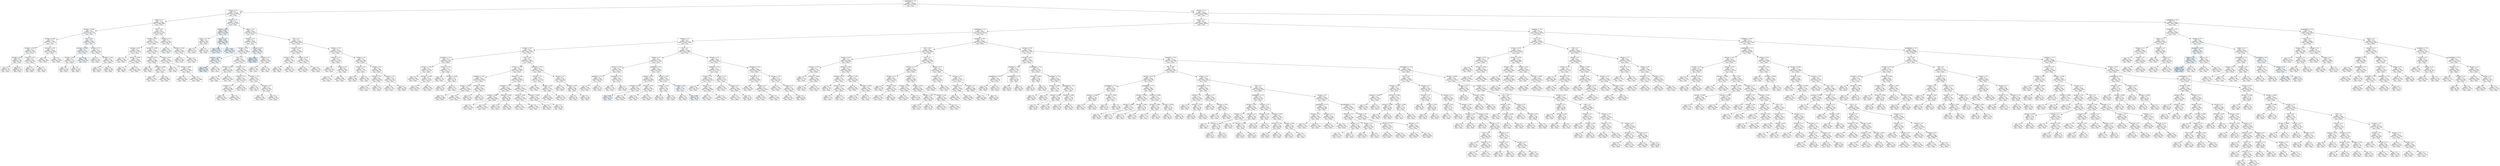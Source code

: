 digraph Tree {
node [shape=box, style="filled", color="black"] ;
0 [label="graphDepth <= 3.5\ngini = 0.5\nsamples = 162489\nvalue = [81152, 81337]\nclass = True", fillcolor="#ffffff"] ;
1 [label="sdComp <= 0.2\ngini = 0.5\nsamples = 22408\nvalue = [11134, 11274]\nclass = True", fillcolor="#fdfeff"] ;
0 -> 1 [labeldistance=2.5, labelangle=45, headlabel="True"] ;
2 [label="nbproc <= 4.5\ngini = 0.5\nsamples = 11982\nvalue = [5980, 6002]\nclass = True", fillcolor="#feffff"] ;
1 -> 2 ;
3 [label="sdComm <= 0.065\ngini = 0.5\nsamples = 3429\nvalue = [1706, 1723]\nclass = True", fillcolor="#fdfeff"] ;
2 -> 3 ;
4 [label="sdComp <= 0.065\ngini = 0.5\nsamples = 2344\nvalue = [1171, 1173]\nclass = True", fillcolor="#ffffff"] ;
3 -> 4 ;
5 [label="sdComm <= 0.02\ngini = 0.5\nsamples = 336\nvalue = [167, 169]\nclass = True", fillcolor="#fdfeff"] ;
4 -> 5 ;
6 [label="sdComp <= 0.02\ngini = 0.5\nsamples = 136\nvalue = [67, 69]\nclass = True", fillcolor="#f9fcfe"] ;
5 -> 6 ;
7 [label="gini = 0.5\nsamples = 64\nvalue = [32, 32]\nclass = False", fillcolor="#ffffff"] ;
6 -> 7 ;
8 [label="gini = 0.5\nsamples = 72\nvalue = [35, 37]\nclass = True", fillcolor="#f4fafe"] ;
6 -> 8 ;
9 [label="sdComp <= 0.02\ngini = 0.5\nsamples = 200\nvalue = [100, 100]\nclass = False", fillcolor="#ffffff"] ;
5 -> 9 ;
10 [label="gini = 0.5\nsamples = 128\nvalue = [64, 64]\nclass = False", fillcolor="#ffffff"] ;
9 -> 10 ;
11 [label="gini = 0.5\nsamples = 72\nvalue = [36, 36]\nclass = False", fillcolor="#ffffff"] ;
9 -> 11 ;
12 [label="sdComm <= 0.02\ngini = 0.5\nsamples = 2008\nvalue = [1004, 1004]\nclass = False", fillcolor="#ffffff"] ;
4 -> 12 ;
13 [label="gini = 0.5\nsamples = 776\nvalue = [388, 388]\nclass = False", fillcolor="#ffffff"] ;
12 -> 13 ;
14 [label="gini = 0.5\nsamples = 1232\nvalue = [616, 616]\nclass = False", fillcolor="#ffffff"] ;
12 -> 14 ;
15 [label="CCR <= 0.55\ngini = 0.5\nsamples = 1085\nvalue = [535, 550]\nclass = True", fillcolor="#fafcfe"] ;
3 -> 15 ;
16 [label="sdComp <= 0.065\ngini = 0.5\nsamples = 675\nvalue = [330, 345]\nclass = True", fillcolor="#f6fbfe"] ;
15 -> 16 ;
17 [label="sdComp <= 0.02\ngini = 0.5\nsamples = 232\nvalue = [116, 116]\nclass = False", fillcolor="#ffffff"] ;
16 -> 17 ;
18 [label="gini = 0.5\nsamples = 116\nvalue = [58, 58]\nclass = False", fillcolor="#ffffff"] ;
17 -> 18 ;
19 [label="gini = 0.5\nsamples = 116\nvalue = [58, 58]\nclass = False", fillcolor="#ffffff"] ;
17 -> 19 ;
20 [label="gini = 0.499\nsamples = 443\nvalue = [214, 229]\nclass = True", fillcolor="#f2f9fd"] ;
16 -> 20 ;
21 [label="sdComm <= 0.2\ngini = 0.5\nsamples = 410\nvalue = [205, 205]\nclass = False", fillcolor="#ffffff"] ;
15 -> 21 ;
22 [label="gini = 0.5\nsamples = 124\nvalue = [62, 62]\nclass = False", fillcolor="#ffffff"] ;
21 -> 22 ;
23 [label="sdComm <= 0.65\ngini = 0.5\nsamples = 286\nvalue = [143, 143]\nclass = False", fillcolor="#ffffff"] ;
21 -> 23 ;
24 [label="gini = 0.5\nsamples = 118\nvalue = [59, 59]\nclass = False", fillcolor="#ffffff"] ;
23 -> 24 ;
25 [label="gini = 0.5\nsamples = 168\nvalue = [84, 84]\nclass = False", fillcolor="#ffffff"] ;
23 -> 25 ;
26 [label="CCR <= 0.55\ngini = 0.5\nsamples = 8553\nvalue = [4274, 4279]\nclass = True", fillcolor="#ffffff"] ;
2 -> 26 ;
27 [label="sdComm <= 0.02\ngini = 0.5\nsamples = 7452\nvalue = [3726, 3726]\nclass = False", fillcolor="#ffffff"] ;
26 -> 27 ;
28 [label="sdComp <= 0.02\ngini = 0.5\nsamples = 3148\nvalue = [1574, 1574]\nclass = False", fillcolor="#ffffff"] ;
27 -> 28 ;
29 [label="gini = 0.5\nsamples = 288\nvalue = [144, 144]\nclass = False", fillcolor="#ffffff"] ;
28 -> 29 ;
30 [label="sdComp <= 0.065\ngini = 0.5\nsamples = 2860\nvalue = [1430, 1430]\nclass = False", fillcolor="#ffffff"] ;
28 -> 30 ;
31 [label="gini = 0.5\nsamples = 128\nvalue = [64, 64]\nclass = False", fillcolor="#ffffff"] ;
30 -> 31 ;
32 [label="gini = 0.5\nsamples = 2732\nvalue = [1366, 1366]\nclass = False", fillcolor="#ffffff"] ;
30 -> 32 ;
33 [label="sdComm <= 0.065\ngini = 0.5\nsamples = 4304\nvalue = [2152, 2152]\nclass = False", fillcolor="#ffffff"] ;
27 -> 33 ;
34 [label="sdComp <= 0.02\ngini = 0.5\nsamples = 1298\nvalue = [649, 649]\nclass = False", fillcolor="#ffffff"] ;
33 -> 34 ;
35 [label="gini = 0.5\nsamples = 184\nvalue = [92, 92]\nclass = False", fillcolor="#ffffff"] ;
34 -> 35 ;
36 [label="sdComp <= 0.065\ngini = 0.5\nsamples = 1114\nvalue = [557, 557]\nclass = False", fillcolor="#ffffff"] ;
34 -> 36 ;
37 [label="gini = 0.5\nsamples = 228\nvalue = [114, 114]\nclass = False", fillcolor="#ffffff"] ;
36 -> 37 ;
38 [label="gini = 0.5\nsamples = 886\nvalue = [443, 443]\nclass = False", fillcolor="#ffffff"] ;
36 -> 38 ;
39 [label="sdComp <= 0.02\ngini = 0.5\nsamples = 3006\nvalue = [1503, 1503]\nclass = False", fillcolor="#ffffff"] ;
33 -> 39 ;
40 [label="gini = 0.5\nsamples = 102\nvalue = [51, 51]\nclass = False", fillcolor="#ffffff"] ;
39 -> 40 ;
41 [label="sdComp <= 0.065\ngini = 0.5\nsamples = 2904\nvalue = [1452, 1452]\nclass = False", fillcolor="#ffffff"] ;
39 -> 41 ;
42 [label="gini = 0.5\nsamples = 332\nvalue = [166, 166]\nclass = False", fillcolor="#ffffff"] ;
41 -> 42 ;
43 [label="gini = 0.5\nsamples = 2572\nvalue = [1286, 1286]\nclass = False", fillcolor="#ffffff"] ;
41 -> 43 ;
44 [label="sdComm <= 0.2\ngini = 0.5\nsamples = 1101\nvalue = [548, 553]\nclass = True", fillcolor="#fdfeff"] ;
26 -> 44 ;
45 [label="gini = 0.5\nsamples = 252\nvalue = [124, 128]\nclass = True", fillcolor="#f9fcfe"] ;
44 -> 45 ;
46 [label="sdComm <= 0.65\ngini = 0.5\nsamples = 849\nvalue = [424, 425]\nclass = True", fillcolor="#ffffff"] ;
44 -> 46 ;
47 [label="gini = 0.5\nsamples = 195\nvalue = [97, 98]\nclass = True", fillcolor="#fdfeff"] ;
46 -> 47 ;
48 [label="gini = 0.5\nsamples = 654\nvalue = [327, 327]\nclass = False", fillcolor="#ffffff"] ;
46 -> 48 ;
49 [label="sdComm <= 0.2\ngini = 0.5\nsamples = 10426\nvalue = [5154, 5272]\nclass = True", fillcolor="#fbfdfe"] ;
1 -> 49 ;
50 [label="sdComp <= 0.65\ngini = 0.499\nsamples = 1636\nvalue = [778, 858]\nclass = True", fillcolor="#edf6fd"] ;
49 -> 50 ;
51 [label="nbproc <= 4.5\ngini = 0.5\nsamples = 188\nvalue = [94, 94]\nclass = False", fillcolor="#ffffff"] ;
50 -> 51 ;
52 [label="gini = 0.5\nsamples = 64\nvalue = [32, 32]\nclass = False", fillcolor="#ffffff"] ;
51 -> 52 ;
53 [label="gini = 0.5\nsamples = 124\nvalue = [62, 62]\nclass = False", fillcolor="#ffffff"] ;
51 -> 53 ;
54 [label="nbproc <= 4.5\ngini = 0.498\nsamples = 1448\nvalue = [684, 764]\nclass = True", fillcolor="#eaf5fc"] ;
50 -> 54 ;
55 [label="gini = 0.498\nsamples = 416\nvalue = [195, 221]\nclass = True", fillcolor="#e8f3fc"] ;
54 -> 55 ;
56 [label="gini = 0.499\nsamples = 1032\nvalue = [489, 543]\nclass = True", fillcolor="#ebf5fc"] ;
54 -> 56 ;
57 [label="nbproc <= 4.5\ngini = 0.5\nsamples = 8790\nvalue = [4376, 4414]\nclass = True", fillcolor="#fdfeff"] ;
49 -> 57 ;
58 [label="sdComp <= 6.5\ngini = 0.5\nsamples = 3590\nvalue = [1776, 1814]\nclass = True", fillcolor="#fbfdfe"] ;
57 -> 58 ;
59 [label="sdComp <= 0.65\ngini = 0.5\nsamples = 3146\nvalue = [1562, 1584]\nclass = True", fillcolor="#fcfeff"] ;
58 -> 59 ;
60 [label="sdComm <= 0.65\ngini = 0.499\nsamples = 292\nvalue = [140, 152]\nclass = True", fillcolor="#eff7fd"] ;
59 -> 60 ;
61 [label="gini = 0.497\nsamples = 144\nvalue = [66, 78]\nclass = True", fillcolor="#e1f0fb"] ;
60 -> 61 ;
62 [label="gini = 0.5\nsamples = 148\nvalue = [74, 74]\nclass = False", fillcolor="#ffffff"] ;
60 -> 62 ;
63 [label="CCR <= 5.5\ngini = 0.5\nsamples = 2854\nvalue = [1422, 1432]\nclass = True", fillcolor="#fefeff"] ;
59 -> 63 ;
64 [label="sdComm <= 0.65\ngini = 0.5\nsamples = 1316\nvalue = [654, 662]\nclass = True", fillcolor="#fdfeff"] ;
63 -> 64 ;
65 [label="gini = 0.5\nsamples = 244\nvalue = [122, 122]\nclass = False", fillcolor="#ffffff"] ;
64 -> 65 ;
66 [label="gini = 0.5\nsamples = 1072\nvalue = [532, 540]\nclass = True", fillcolor="#fcfeff"] ;
64 -> 66 ;
67 [label="sdComp <= 2.0\ngini = 0.5\nsamples = 1538\nvalue = [768, 770]\nclass = True", fillcolor="#feffff"] ;
63 -> 67 ;
68 [label="sdComm <= 6.5\ngini = 0.5\nsamples = 904\nvalue = [451, 453]\nclass = True", fillcolor="#feffff"] ;
67 -> 68 ;
69 [label="sdComm <= 2.0\ngini = 0.5\nsamples = 598\nvalue = [298, 300]\nclass = True", fillcolor="#fefeff"] ;
68 -> 69 ;
70 [label="gini = 0.5\nsamples = 300\nvalue = [150, 150]\nclass = False", fillcolor="#ffffff"] ;
69 -> 70 ;
71 [label="gini = 0.5\nsamples = 298\nvalue = [148, 150]\nclass = True", fillcolor="#fcfeff"] ;
69 -> 71 ;
72 [label="gini = 0.5\nsamples = 306\nvalue = [153, 153]\nclass = False", fillcolor="#ffffff"] ;
68 -> 72 ;
73 [label="sdComm <= 2.0\ngini = 0.5\nsamples = 634\nvalue = [317, 317]\nclass = False", fillcolor="#ffffff"] ;
67 -> 73 ;
74 [label="gini = 0.5\nsamples = 140\nvalue = [70, 70]\nclass = False", fillcolor="#ffffff"] ;
73 -> 74 ;
75 [label="sdComm <= 6.5\ngini = 0.5\nsamples = 494\nvalue = [247, 247]\nclass = False", fillcolor="#ffffff"] ;
73 -> 75 ;
76 [label="gini = 0.5\nsamples = 204\nvalue = [102, 102]\nclass = False", fillcolor="#ffffff"] ;
75 -> 76 ;
77 [label="gini = 0.5\nsamples = 290\nvalue = [145, 145]\nclass = False", fillcolor="#ffffff"] ;
75 -> 77 ;
78 [label="sdComm <= 2.0\ngini = 0.499\nsamples = 444\nvalue = [214, 230]\nclass = True", fillcolor="#f1f8fd"] ;
58 -> 78 ;
79 [label="gini = 0.494\nsamples = 146\nvalue = [65, 81]\nclass = True", fillcolor="#d8ecfa"] ;
78 -> 79 ;
80 [label="sdComm <= 6.5\ngini = 0.5\nsamples = 298\nvalue = [149, 149]\nclass = False", fillcolor="#ffffff"] ;
78 -> 80 ;
81 [label="gini = 0.5\nsamples = 140\nvalue = [70, 70]\nclass = False", fillcolor="#ffffff"] ;
80 -> 81 ;
82 [label="gini = 0.5\nsamples = 158\nvalue = [79, 79]\nclass = False", fillcolor="#ffffff"] ;
80 -> 82 ;
83 [label="CCR <= 5.5\ngini = 0.5\nsamples = 5200\nvalue = [2600, 2600]\nclass = False", fillcolor="#ffffff"] ;
57 -> 83 ;
84 [label="sdComp <= 0.65\ngini = 0.5\nsamples = 2768\nvalue = [1384, 1384]\nclass = False", fillcolor="#ffffff"] ;
83 -> 84 ;
85 [label="sdComm <= 0.65\ngini = 0.5\nsamples = 502\nvalue = [251, 251]\nclass = False", fillcolor="#ffffff"] ;
84 -> 85 ;
86 [label="gini = 0.5\nsamples = 180\nvalue = [90, 90]\nclass = False", fillcolor="#ffffff"] ;
85 -> 86 ;
87 [label="gini = 0.5\nsamples = 322\nvalue = [161, 161]\nclass = False", fillcolor="#ffffff"] ;
85 -> 87 ;
88 [label="sdComm <= 0.65\ngini = 0.5\nsamples = 2266\nvalue = [1133, 1133]\nclass = False", fillcolor="#ffffff"] ;
84 -> 88 ;
89 [label="gini = 0.5\nsamples = 1592\nvalue = [796, 796]\nclass = False", fillcolor="#ffffff"] ;
88 -> 89 ;
90 [label="gini = 0.5\nsamples = 674\nvalue = [337, 337]\nclass = False", fillcolor="#ffffff"] ;
88 -> 90 ;
91 [label="sdComm <= 2.0\ngini = 0.5\nsamples = 2432\nvalue = [1216, 1216]\nclass = False", fillcolor="#ffffff"] ;
83 -> 91 ;
92 [label="sdComp <= 2.0\ngini = 0.5\nsamples = 1108\nvalue = [554, 554]\nclass = False", fillcolor="#ffffff"] ;
91 -> 92 ;
93 [label="gini = 0.5\nsamples = 414\nvalue = [207, 207]\nclass = False", fillcolor="#ffffff"] ;
92 -> 93 ;
94 [label="sdComp <= 6.5\ngini = 0.5\nsamples = 694\nvalue = [347, 347]\nclass = False", fillcolor="#ffffff"] ;
92 -> 94 ;
95 [label="gini = 0.5\nsamples = 228\nvalue = [114, 114]\nclass = False", fillcolor="#ffffff"] ;
94 -> 95 ;
96 [label="gini = 0.5\nsamples = 466\nvalue = [233, 233]\nclass = False", fillcolor="#ffffff"] ;
94 -> 96 ;
97 [label="sdComp <= 2.0\ngini = 0.5\nsamples = 1324\nvalue = [662, 662]\nclass = False", fillcolor="#ffffff"] ;
91 -> 97 ;
98 [label="sdComm <= 6.5\ngini = 0.5\nsamples = 342\nvalue = [171, 171]\nclass = False", fillcolor="#ffffff"] ;
97 -> 98 ;
99 [label="gini = 0.5\nsamples = 184\nvalue = [92, 92]\nclass = False", fillcolor="#ffffff"] ;
98 -> 99 ;
100 [label="gini = 0.5\nsamples = 158\nvalue = [79, 79]\nclass = False", fillcolor="#ffffff"] ;
98 -> 100 ;
101 [label="sdComp <= 6.5\ngini = 0.5\nsamples = 982\nvalue = [491, 491]\nclass = False", fillcolor="#ffffff"] ;
97 -> 101 ;
102 [label="sdComm <= 6.5\ngini = 0.5\nsamples = 492\nvalue = [246, 246]\nclass = False", fillcolor="#ffffff"] ;
101 -> 102 ;
103 [label="gini = 0.5\nsamples = 344\nvalue = [172, 172]\nclass = False", fillcolor="#ffffff"] ;
102 -> 103 ;
104 [label="gini = 0.5\nsamples = 148\nvalue = [74, 74]\nclass = False", fillcolor="#ffffff"] ;
102 -> 104 ;
105 [label="sdComm <= 6.5\ngini = 0.5\nsamples = 490\nvalue = [245, 245]\nclass = False", fillcolor="#ffffff"] ;
101 -> 105 ;
106 [label="gini = 0.5\nsamples = 302\nvalue = [151, 151]\nclass = False", fillcolor="#ffffff"] ;
105 -> 106 ;
107 [label="gini = 0.5\nsamples = 188\nvalue = [94, 94]\nclass = False", fillcolor="#ffffff"] ;
105 -> 107 ;
108 [label="sdComm <= 6.5\ngini = 0.5\nsamples = 140081\nvalue = [70018, 70063]\nclass = True", fillcolor="#ffffff"] ;
0 -> 108 [labeldistance=2.5, labelangle=-45, headlabel="False"] ;
109 [label="nbproc <= 4.5\ngini = 0.5\nsamples = 121941\nvalue = [60967, 60974]\nclass = True", fillcolor="#ffffff"] ;
108 -> 109 ;
110 [label="graphDepth <= 6.5\ngini = 0.5\nsamples = 49411\nvalue = [24702, 24709]\nclass = True", fillcolor="#ffffff"] ;
109 -> 110 ;
111 [label="sdComm <= 0.2\ngini = 0.5\nsamples = 26571\nvalue = [13282, 13289]\nclass = True", fillcolor="#ffffff"] ;
110 -> 111 ;
112 [label="sdComp <= 0.02\ngini = 0.5\nsamples = 14922\nvalue = [7461, 7461]\nclass = False", fillcolor="#ffffff"] ;
111 -> 112 ;
113 [label="graphSize <= 22.5\ngini = 0.5\nsamples = 1700\nvalue = [850, 850]\nclass = False", fillcolor="#ffffff"] ;
112 -> 113 ;
114 [label="sdComm <= 0.02\ngini = 0.5\nsamples = 1478\nvalue = [739, 739]\nclass = False", fillcolor="#ffffff"] ;
113 -> 114 ;
115 [label="gini = 0.5\nsamples = 450\nvalue = [225, 225]\nclass = False", fillcolor="#ffffff"] ;
114 -> 115 ;
116 [label="sdComm <= 0.065\ngini = 0.5\nsamples = 1028\nvalue = [514, 514]\nclass = False", fillcolor="#ffffff"] ;
114 -> 116 ;
117 [label="gini = 0.5\nsamples = 638\nvalue = [319, 319]\nclass = False", fillcolor="#ffffff"] ;
116 -> 117 ;
118 [label="gini = 0.5\nsamples = 390\nvalue = [195, 195]\nclass = False", fillcolor="#ffffff"] ;
116 -> 118 ;
119 [label="sdComm <= 0.02\ngini = 0.5\nsamples = 222\nvalue = [111, 111]\nclass = False", fillcolor="#ffffff"] ;
113 -> 119 ;
120 [label="gini = 0.5\nsamples = 70\nvalue = [35, 35]\nclass = False", fillcolor="#ffffff"] ;
119 -> 120 ;
121 [label="sdComm <= 0.065\ngini = 0.5\nsamples = 152\nvalue = [76, 76]\nclass = False", fillcolor="#ffffff"] ;
119 -> 121 ;
122 [label="gini = 0.5\nsamples = 90\nvalue = [45, 45]\nclass = False", fillcolor="#ffffff"] ;
121 -> 122 ;
123 [label="gini = 0.5\nsamples = 62\nvalue = [31, 31]\nclass = False", fillcolor="#ffffff"] ;
121 -> 123 ;
124 [label="CCR <= 0.55\ngini = 0.5\nsamples = 13222\nvalue = [6611, 6611]\nclass = False", fillcolor="#ffffff"] ;
112 -> 124 ;
125 [label="sdComm <= 0.02\ngini = 0.5\nsamples = 10694\nvalue = [5347, 5347]\nclass = False", fillcolor="#ffffff"] ;
124 -> 125 ;
126 [label="graphSize <= 22.5\ngini = 0.5\nsamples = 3836\nvalue = [1918, 1918]\nclass = False", fillcolor="#ffffff"] ;
125 -> 126 ;
127 [label="sdComp <= 0.065\ngini = 0.5\nsamples = 3630\nvalue = [1815, 1815]\nclass = False", fillcolor="#ffffff"] ;
126 -> 127 ;
128 [label="gini = 0.5\nsamples = 1362\nvalue = [681, 681]\nclass = False", fillcolor="#ffffff"] ;
127 -> 128 ;
129 [label="gini = 0.5\nsamples = 2268\nvalue = [1134, 1134]\nclass = False", fillcolor="#ffffff"] ;
127 -> 129 ;
130 [label="sdComp <= 0.065\ngini = 0.5\nsamples = 206\nvalue = [103, 103]\nclass = False", fillcolor="#ffffff"] ;
126 -> 130 ;
131 [label="gini = 0.5\nsamples = 84\nvalue = [42, 42]\nclass = False", fillcolor="#ffffff"] ;
130 -> 131 ;
132 [label="gini = 0.5\nsamples = 122\nvalue = [61, 61]\nclass = False", fillcolor="#ffffff"] ;
130 -> 132 ;
133 [label="sdComm <= 0.065\ngini = 0.5\nsamples = 6858\nvalue = [3429, 3429]\nclass = False", fillcolor="#ffffff"] ;
125 -> 133 ;
134 [label="graphSize <= 22.5\ngini = 0.5\nsamples = 3808\nvalue = [1904, 1904]\nclass = False", fillcolor="#ffffff"] ;
133 -> 134 ;
135 [label="sdComp <= 0.065\ngini = 0.5\nsamples = 3616\nvalue = [1808, 1808]\nclass = False", fillcolor="#ffffff"] ;
134 -> 135 ;
136 [label="gini = 0.5\nsamples = 508\nvalue = [254, 254]\nclass = False", fillcolor="#ffffff"] ;
135 -> 136 ;
137 [label="gini = 0.5\nsamples = 3108\nvalue = [1554, 1554]\nclass = False", fillcolor="#ffffff"] ;
135 -> 137 ;
138 [label="sdComp <= 0.065\ngini = 0.5\nsamples = 192\nvalue = [96, 96]\nclass = False", fillcolor="#ffffff"] ;
134 -> 138 ;
139 [label="gini = 0.5\nsamples = 106\nvalue = [53, 53]\nclass = False", fillcolor="#ffffff"] ;
138 -> 139 ;
140 [label="gini = 0.5\nsamples = 86\nvalue = [43, 43]\nclass = False", fillcolor="#ffffff"] ;
138 -> 140 ;
141 [label="graphSize <= 22.5\ngini = 0.5\nsamples = 3050\nvalue = [1525, 1525]\nclass = False", fillcolor="#ffffff"] ;
133 -> 141 ;
142 [label="sdComp <= 0.065\ngini = 0.5\nsamples = 2790\nvalue = [1395, 1395]\nclass = False", fillcolor="#ffffff"] ;
141 -> 142 ;
143 [label="gini = 0.5\nsamples = 348\nvalue = [174, 174]\nclass = False", fillcolor="#ffffff"] ;
142 -> 143 ;
144 [label="gini = 0.5\nsamples = 2442\nvalue = [1221, 1221]\nclass = False", fillcolor="#ffffff"] ;
142 -> 144 ;
145 [label="sdComp <= 0.065\ngini = 0.5\nsamples = 260\nvalue = [130, 130]\nclass = False", fillcolor="#ffffff"] ;
141 -> 145 ;
146 [label="gini = 0.5\nsamples = 76\nvalue = [38, 38]\nclass = False", fillcolor="#ffffff"] ;
145 -> 146 ;
147 [label="gini = 0.5\nsamples = 184\nvalue = [92, 92]\nclass = False", fillcolor="#ffffff"] ;
145 -> 147 ;
148 [label="graphSize <= 22.5\ngini = 0.5\nsamples = 2528\nvalue = [1264, 1264]\nclass = False", fillcolor="#ffffff"] ;
124 -> 148 ;
149 [label="sdComp <= 0.2\ngini = 0.5\nsamples = 2232\nvalue = [1116, 1116]\nclass = False", fillcolor="#ffffff"] ;
148 -> 149 ;
150 [label="gini = 0.5\nsamples = 1090\nvalue = [545, 545]\nclass = False", fillcolor="#ffffff"] ;
149 -> 150 ;
151 [label="sdComp <= 0.65\ngini = 0.5\nsamples = 1142\nvalue = [571, 571]\nclass = False", fillcolor="#ffffff"] ;
149 -> 151 ;
152 [label="gini = 0.5\nsamples = 808\nvalue = [404, 404]\nclass = False", fillcolor="#ffffff"] ;
151 -> 152 ;
153 [label="gini = 0.5\nsamples = 334\nvalue = [167, 167]\nclass = False", fillcolor="#ffffff"] ;
151 -> 153 ;
154 [label="sdComp <= 0.2\ngini = 0.5\nsamples = 296\nvalue = [148, 148]\nclass = False", fillcolor="#ffffff"] ;
148 -> 154 ;
155 [label="gini = 0.5\nsamples = 108\nvalue = [54, 54]\nclass = False", fillcolor="#ffffff"] ;
154 -> 155 ;
156 [label="sdComp <= 0.65\ngini = 0.5\nsamples = 188\nvalue = [94, 94]\nclass = False", fillcolor="#ffffff"] ;
154 -> 156 ;
157 [label="gini = 0.5\nsamples = 60\nvalue = [30, 30]\nclass = False", fillcolor="#ffffff"] ;
156 -> 157 ;
158 [label="gini = 0.5\nsamples = 128\nvalue = [64, 64]\nclass = False", fillcolor="#ffffff"] ;
156 -> 158 ;
159 [label="CCR <= 5.5\ngini = 0.5\nsamples = 11649\nvalue = [5821, 5828]\nclass = True", fillcolor="#ffffff"] ;
111 -> 159 ;
160 [label="sdComp <= 0.2\ngini = 0.5\nsamples = 2559\nvalue = [1276, 1283]\nclass = True", fillcolor="#fefeff"] ;
159 -> 160 ;
161 [label="sdComm <= 0.65\ngini = 0.5\nsamples = 958\nvalue = [479, 479]\nclass = False", fillcolor="#ffffff"] ;
160 -> 161 ;
162 [label="graphSize <= 22.5\ngini = 0.5\nsamples = 658\nvalue = [329, 329]\nclass = False", fillcolor="#ffffff"] ;
161 -> 162 ;
163 [label="gini = 0.5\nsamples = 548\nvalue = [274, 274]\nclass = False", fillcolor="#ffffff"] ;
162 -> 163 ;
164 [label="gini = 0.5\nsamples = 110\nvalue = [55, 55]\nclass = False", fillcolor="#ffffff"] ;
162 -> 164 ;
165 [label="graphSize <= 22.5\ngini = 0.5\nsamples = 300\nvalue = [150, 150]\nclass = False", fillcolor="#ffffff"] ;
161 -> 165 ;
166 [label="gini = 0.5\nsamples = 228\nvalue = [114, 114]\nclass = False", fillcolor="#ffffff"] ;
165 -> 166 ;
167 [label="gini = 0.5\nsamples = 72\nvalue = [36, 36]\nclass = False", fillcolor="#ffffff"] ;
165 -> 167 ;
168 [label="graphSize <= 22.5\ngini = 0.5\nsamples = 1601\nvalue = [797, 804]\nclass = True", fillcolor="#fdfeff"] ;
160 -> 168 ;
169 [label="sdComp <= 0.65\ngini = 0.5\nsamples = 1292\nvalue = [644, 648]\nclass = True", fillcolor="#fefeff"] ;
168 -> 169 ;
170 [label="sdComm <= 0.65\ngini = 0.5\nsamples = 438\nvalue = [217, 221]\nclass = True", fillcolor="#fbfdff"] ;
169 -> 170 ;
171 [label="gini = 0.499\nsamples = 100\nvalue = [48, 52]\nclass = True", fillcolor="#f0f7fd"] ;
170 -> 171 ;
172 [label="gini = 0.5\nsamples = 338\nvalue = [169, 169]\nclass = False", fillcolor="#ffffff"] ;
170 -> 172 ;
173 [label="sdComm <= 0.65\ngini = 0.5\nsamples = 854\nvalue = [427, 427]\nclass = False", fillcolor="#ffffff"] ;
169 -> 173 ;
174 [label="gini = 0.5\nsamples = 562\nvalue = [281, 281]\nclass = False", fillcolor="#ffffff"] ;
173 -> 174 ;
175 [label="gini = 0.5\nsamples = 292\nvalue = [146, 146]\nclass = False", fillcolor="#ffffff"] ;
173 -> 175 ;
176 [label="sdComp <= 0.65\ngini = 0.5\nsamples = 309\nvalue = [153, 156]\nclass = True", fillcolor="#fbfdfe"] ;
168 -> 176 ;
177 [label="sdComm <= 0.65\ngini = 0.5\nsamples = 158\nvalue = [79, 79]\nclass = False", fillcolor="#ffffff"] ;
176 -> 177 ;
178 [label="gini = 0.5\nsamples = 58\nvalue = [29, 29]\nclass = False", fillcolor="#ffffff"] ;
177 -> 178 ;
179 [label="gini = 0.5\nsamples = 100\nvalue = [50, 50]\nclass = False", fillcolor="#ffffff"] ;
177 -> 179 ;
180 [label="sdComm <= 0.65\ngini = 0.5\nsamples = 151\nvalue = [74, 77]\nclass = True", fillcolor="#f7fbfe"] ;
176 -> 180 ;
181 [label="gini = 0.5\nsamples = 68\nvalue = [34, 34]\nclass = False", fillcolor="#ffffff"] ;
180 -> 181 ;
182 [label="gini = 0.499\nsamples = 83\nvalue = [40, 43]\nclass = True", fillcolor="#f1f8fd"] ;
180 -> 182 ;
183 [label="sdComm <= 2.0\ngini = 0.5\nsamples = 9090\nvalue = [4545, 4545]\nclass = False", fillcolor="#ffffff"] ;
159 -> 183 ;
184 [label="graphSize <= 22.5\ngini = 0.5\nsamples = 4754\nvalue = [2377, 2377]\nclass = False", fillcolor="#ffffff"] ;
183 -> 184 ;
185 [label="sdComp <= 2.0\ngini = 0.5\nsamples = 4100\nvalue = [2050, 2050]\nclass = False", fillcolor="#ffffff"] ;
184 -> 185 ;
186 [label="gini = 0.5\nsamples = 708\nvalue = [354, 354]\nclass = False", fillcolor="#ffffff"] ;
185 -> 186 ;
187 [label="sdComp <= 6.5\ngini = 0.5\nsamples = 3392\nvalue = [1696, 1696]\nclass = False", fillcolor="#ffffff"] ;
185 -> 187 ;
188 [label="gini = 0.5\nsamples = 1102\nvalue = [551, 551]\nclass = False", fillcolor="#ffffff"] ;
187 -> 188 ;
189 [label="gini = 0.5\nsamples = 2290\nvalue = [1145, 1145]\nclass = False", fillcolor="#ffffff"] ;
187 -> 189 ;
190 [label="sdComp <= 2.0\ngini = 0.5\nsamples = 654\nvalue = [327, 327]\nclass = False", fillcolor="#ffffff"] ;
184 -> 190 ;
191 [label="gini = 0.5\nsamples = 266\nvalue = [133, 133]\nclass = False", fillcolor="#ffffff"] ;
190 -> 191 ;
192 [label="sdComp <= 6.5\ngini = 0.5\nsamples = 388\nvalue = [194, 194]\nclass = False", fillcolor="#ffffff"] ;
190 -> 192 ;
193 [label="gini = 0.5\nsamples = 226\nvalue = [113, 113]\nclass = False", fillcolor="#ffffff"] ;
192 -> 193 ;
194 [label="gini = 0.5\nsamples = 162\nvalue = [81, 81]\nclass = False", fillcolor="#ffffff"] ;
192 -> 194 ;
195 [label="graphSize <= 22.5\ngini = 0.5\nsamples = 4336\nvalue = [2168, 2168]\nclass = False", fillcolor="#ffffff"] ;
183 -> 195 ;
196 [label="sdComp <= 2.0\ngini = 0.5\nsamples = 3362\nvalue = [1681, 1681]\nclass = False", fillcolor="#ffffff"] ;
195 -> 196 ;
197 [label="gini = 0.5\nsamples = 850\nvalue = [425, 425]\nclass = False", fillcolor="#ffffff"] ;
196 -> 197 ;
198 [label="sdComp <= 6.5\ngini = 0.5\nsamples = 2512\nvalue = [1256, 1256]\nclass = False", fillcolor="#ffffff"] ;
196 -> 198 ;
199 [label="gini = 0.5\nsamples = 1354\nvalue = [677, 677]\nclass = False", fillcolor="#ffffff"] ;
198 -> 199 ;
200 [label="gini = 0.5\nsamples = 1158\nvalue = [579, 579]\nclass = False", fillcolor="#ffffff"] ;
198 -> 200 ;
201 [label="sdComp <= 2.0\ngini = 0.5\nsamples = 974\nvalue = [487, 487]\nclass = False", fillcolor="#ffffff"] ;
195 -> 201 ;
202 [label="gini = 0.5\nsamples = 264\nvalue = [132, 132]\nclass = False", fillcolor="#ffffff"] ;
201 -> 202 ;
203 [label="sdComp <= 6.5\ngini = 0.5\nsamples = 710\nvalue = [355, 355]\nclass = False", fillcolor="#ffffff"] ;
201 -> 203 ;
204 [label="gini = 0.5\nsamples = 534\nvalue = [267, 267]\nclass = False", fillcolor="#ffffff"] ;
203 -> 204 ;
205 [label="gini = 0.5\nsamples = 176\nvalue = [88, 88]\nclass = False", fillcolor="#ffffff"] ;
203 -> 205 ;
206 [label="graphSize <= 40.0\ngini = 0.5\nsamples = 22840\nvalue = [11420, 11420]\nclass = False", fillcolor="#ffffff"] ;
110 -> 206 ;
207 [label="CCR <= 0.55\ngini = 0.5\nsamples = 6986\nvalue = [3493, 3493]\nclass = False", fillcolor="#ffffff"] ;
206 -> 207 ;
208 [label="sdComp <= 0.02\ngini = 0.5\nsamples = 1818\nvalue = [909, 909]\nclass = False", fillcolor="#ffffff"] ;
207 -> 208 ;
209 [label="sdComm <= 0.02\ngini = 0.5\nsamples = 510\nvalue = [255, 255]\nclass = False", fillcolor="#ffffff"] ;
208 -> 209 ;
210 [label="gini = 0.5\nsamples = 114\nvalue = [57, 57]\nclass = False", fillcolor="#ffffff"] ;
209 -> 210 ;
211 [label="sdComm <= 0.065\ngini = 0.5\nsamples = 396\nvalue = [198, 198]\nclass = False", fillcolor="#ffffff"] ;
209 -> 211 ;
212 [label="gini = 0.5\nsamples = 184\nvalue = [92, 92]\nclass = False", fillcolor="#ffffff"] ;
211 -> 212 ;
213 [label="gini = 0.5\nsamples = 212\nvalue = [106, 106]\nclass = False", fillcolor="#ffffff"] ;
211 -> 213 ;
214 [label="sdComp <= 0.065\ngini = 0.5\nsamples = 1308\nvalue = [654, 654]\nclass = False", fillcolor="#ffffff"] ;
208 -> 214 ;
215 [label="sdComm <= 0.02\ngini = 0.5\nsamples = 430\nvalue = [215, 215]\nclass = False", fillcolor="#ffffff"] ;
214 -> 215 ;
216 [label="gini = 0.5\nsamples = 174\nvalue = [87, 87]\nclass = False", fillcolor="#ffffff"] ;
215 -> 216 ;
217 [label="sdComm <= 0.065\ngini = 0.5\nsamples = 256\nvalue = [128, 128]\nclass = False", fillcolor="#ffffff"] ;
215 -> 217 ;
218 [label="gini = 0.5\nsamples = 114\nvalue = [57, 57]\nclass = False", fillcolor="#ffffff"] ;
217 -> 218 ;
219 [label="gini = 0.5\nsamples = 142\nvalue = [71, 71]\nclass = False", fillcolor="#ffffff"] ;
217 -> 219 ;
220 [label="sdComm <= 0.02\ngini = 0.5\nsamples = 878\nvalue = [439, 439]\nclass = False", fillcolor="#ffffff"] ;
214 -> 220 ;
221 [label="gini = 0.5\nsamples = 458\nvalue = [229, 229]\nclass = False", fillcolor="#ffffff"] ;
220 -> 221 ;
222 [label="sdComm <= 0.065\ngini = 0.5\nsamples = 420\nvalue = [210, 210]\nclass = False", fillcolor="#ffffff"] ;
220 -> 222 ;
223 [label="gini = 0.5\nsamples = 346\nvalue = [173, 173]\nclass = False", fillcolor="#ffffff"] ;
222 -> 223 ;
224 [label="gini = 0.5\nsamples = 74\nvalue = [37, 37]\nclass = False", fillcolor="#ffffff"] ;
222 -> 224 ;
225 [label="CCR <= 5.5\ngini = 0.5\nsamples = 5168\nvalue = [2584, 2584]\nclass = False", fillcolor="#ffffff"] ;
207 -> 225 ;
226 [label="sdComm <= 0.2\ngini = 0.5\nsamples = 1916\nvalue = [958, 958]\nclass = False", fillcolor="#ffffff"] ;
225 -> 226 ;
227 [label="sdComp <= 0.2\ngini = 0.5\nsamples = 628\nvalue = [314, 314]\nclass = False", fillcolor="#ffffff"] ;
226 -> 227 ;
228 [label="gini = 0.5\nsamples = 118\nvalue = [59, 59]\nclass = False", fillcolor="#ffffff"] ;
227 -> 228 ;
229 [label="sdComp <= 0.65\ngini = 0.5\nsamples = 510\nvalue = [255, 255]\nclass = False", fillcolor="#ffffff"] ;
227 -> 229 ;
230 [label="gini = 0.5\nsamples = 334\nvalue = [167, 167]\nclass = False", fillcolor="#ffffff"] ;
229 -> 230 ;
231 [label="gini = 0.5\nsamples = 176\nvalue = [88, 88]\nclass = False", fillcolor="#ffffff"] ;
229 -> 231 ;
232 [label="sdComp <= 0.2\ngini = 0.5\nsamples = 1288\nvalue = [644, 644]\nclass = False", fillcolor="#ffffff"] ;
226 -> 232 ;
233 [label="sdComm <= 0.65\ngini = 0.5\nsamples = 470\nvalue = [235, 235]\nclass = False", fillcolor="#ffffff"] ;
232 -> 233 ;
234 [label="gini = 0.5\nsamples = 312\nvalue = [156, 156]\nclass = False", fillcolor="#ffffff"] ;
233 -> 234 ;
235 [label="gini = 0.5\nsamples = 158\nvalue = [79, 79]\nclass = False", fillcolor="#ffffff"] ;
233 -> 235 ;
236 [label="sdComm <= 0.65\ngini = 0.5\nsamples = 818\nvalue = [409, 409]\nclass = False", fillcolor="#ffffff"] ;
232 -> 236 ;
237 [label="sdComp <= 0.65\ngini = 0.5\nsamples = 300\nvalue = [150, 150]\nclass = False", fillcolor="#ffffff"] ;
236 -> 237 ;
238 [label="gini = 0.5\nsamples = 152\nvalue = [76, 76]\nclass = False", fillcolor="#ffffff"] ;
237 -> 238 ;
239 [label="gini = 0.5\nsamples = 148\nvalue = [74, 74]\nclass = False", fillcolor="#ffffff"] ;
237 -> 239 ;
240 [label="sdComp <= 0.65\ngini = 0.5\nsamples = 518\nvalue = [259, 259]\nclass = False", fillcolor="#ffffff"] ;
236 -> 240 ;
241 [label="gini = 0.5\nsamples = 250\nvalue = [125, 125]\nclass = False", fillcolor="#ffffff"] ;
240 -> 241 ;
242 [label="gini = 0.5\nsamples = 268\nvalue = [134, 134]\nclass = False", fillcolor="#ffffff"] ;
240 -> 242 ;
243 [label="sdComp <= 2.0\ngini = 0.5\nsamples = 3252\nvalue = [1626, 1626]\nclass = False", fillcolor="#ffffff"] ;
225 -> 243 ;
244 [label="sdComm <= 2.0\ngini = 0.5\nsamples = 828\nvalue = [414, 414]\nclass = False", fillcolor="#ffffff"] ;
243 -> 244 ;
245 [label="gini = 0.5\nsamples = 568\nvalue = [284, 284]\nclass = False", fillcolor="#ffffff"] ;
244 -> 245 ;
246 [label="gini = 0.5\nsamples = 260\nvalue = [130, 130]\nclass = False", fillcolor="#ffffff"] ;
244 -> 246 ;
247 [label="sdComm <= 2.0\ngini = 0.5\nsamples = 2424\nvalue = [1212, 1212]\nclass = False", fillcolor="#ffffff"] ;
243 -> 247 ;
248 [label="sdComp <= 6.5\ngini = 0.5\nsamples = 1034\nvalue = [517, 517]\nclass = False", fillcolor="#ffffff"] ;
247 -> 248 ;
249 [label="gini = 0.5\nsamples = 448\nvalue = [224, 224]\nclass = False", fillcolor="#ffffff"] ;
248 -> 249 ;
250 [label="gini = 0.5\nsamples = 586\nvalue = [293, 293]\nclass = False", fillcolor="#ffffff"] ;
248 -> 250 ;
251 [label="sdComp <= 6.5\ngini = 0.5\nsamples = 1390\nvalue = [695, 695]\nclass = False", fillcolor="#ffffff"] ;
247 -> 251 ;
252 [label="gini = 0.5\nsamples = 1212\nvalue = [606, 606]\nclass = False", fillcolor="#ffffff"] ;
251 -> 252 ;
253 [label="gini = 0.5\nsamples = 178\nvalue = [89, 89]\nclass = False", fillcolor="#ffffff"] ;
251 -> 253 ;
254 [label="sdComm <= 0.02\ngini = 0.5\nsamples = 15854\nvalue = [7927, 7927]\nclass = False", fillcolor="#ffffff"] ;
206 -> 254 ;
255 [label="sdComp <= 0.02\ngini = 0.5\nsamples = 1066\nvalue = [533, 533]\nclass = False", fillcolor="#ffffff"] ;
254 -> 255 ;
256 [label="graphSize <= 75.0\ngini = 0.5\nsamples = 434\nvalue = [217, 217]\nclass = False", fillcolor="#ffffff"] ;
255 -> 256 ;
257 [label="graphDepth <= 12.5\ngini = 0.5\nsamples = 258\nvalue = [129, 129]\nclass = False", fillcolor="#ffffff"] ;
256 -> 257 ;
258 [label="gini = 0.5\nsamples = 96\nvalue = [48, 48]\nclass = False", fillcolor="#ffffff"] ;
257 -> 258 ;
259 [label="gini = 0.5\nsamples = 162\nvalue = [81, 81]\nclass = False", fillcolor="#ffffff"] ;
257 -> 259 ;
260 [label="graphDepth <= 25.5\ngini = 0.5\nsamples = 176\nvalue = [88, 88]\nclass = False", fillcolor="#ffffff"] ;
256 -> 260 ;
261 [label="gini = 0.5\nsamples = 80\nvalue = [40, 40]\nclass = False", fillcolor="#ffffff"] ;
260 -> 261 ;
262 [label="gini = 0.5\nsamples = 96\nvalue = [48, 48]\nclass = False", fillcolor="#ffffff"] ;
260 -> 262 ;
263 [label="graphDepth <= 12.5\ngini = 0.5\nsamples = 632\nvalue = [316, 316]\nclass = False", fillcolor="#ffffff"] ;
255 -> 263 ;
264 [label="sdComp <= 0.065\ngini = 0.5\nsamples = 136\nvalue = [68, 68]\nclass = False", fillcolor="#ffffff"] ;
263 -> 264 ;
265 [label="gini = 0.5\nsamples = 76\nvalue = [38, 38]\nclass = False", fillcolor="#ffffff"] ;
264 -> 265 ;
266 [label="gini = 0.5\nsamples = 60\nvalue = [30, 30]\nclass = False", fillcolor="#ffffff"] ;
264 -> 266 ;
267 [label="graphSize <= 75.0\ngini = 0.5\nsamples = 496\nvalue = [248, 248]\nclass = False", fillcolor="#ffffff"] ;
263 -> 267 ;
268 [label="sdComp <= 0.065\ngini = 0.5\nsamples = 144\nvalue = [72, 72]\nclass = False", fillcolor="#ffffff"] ;
267 -> 268 ;
269 [label="gini = 0.5\nsamples = 80\nvalue = [40, 40]\nclass = False", fillcolor="#ffffff"] ;
268 -> 269 ;
270 [label="gini = 0.5\nsamples = 64\nvalue = [32, 32]\nclass = False", fillcolor="#ffffff"] ;
268 -> 270 ;
271 [label="graphDepth <= 25.5\ngini = 0.5\nsamples = 352\nvalue = [176, 176]\nclass = False", fillcolor="#ffffff"] ;
267 -> 271 ;
272 [label="sdComp <= 0.065\ngini = 0.5\nsamples = 196\nvalue = [98, 98]\nclass = False", fillcolor="#ffffff"] ;
271 -> 272 ;
273 [label="gini = 0.5\nsamples = 80\nvalue = [40, 40]\nclass = False", fillcolor="#ffffff"] ;
272 -> 273 ;
274 [label="gini = 0.5\nsamples = 116\nvalue = [58, 58]\nclass = False", fillcolor="#ffffff"] ;
272 -> 274 ;
275 [label="sdComp <= 0.065\ngini = 0.5\nsamples = 156\nvalue = [78, 78]\nclass = False", fillcolor="#ffffff"] ;
271 -> 275 ;
276 [label="gini = 0.5\nsamples = 66\nvalue = [33, 33]\nclass = False", fillcolor="#ffffff"] ;
275 -> 276 ;
277 [label="gini = 0.5\nsamples = 90\nvalue = [45, 45]\nclass = False", fillcolor="#ffffff"] ;
275 -> 277 ;
278 [label="graphSize <= 75.0\ngini = 0.5\nsamples = 14788\nvalue = [7394, 7394]\nclass = False", fillcolor="#ffffff"] ;
254 -> 278 ;
279 [label="CCR <= 0.55\ngini = 0.5\nsamples = 8102\nvalue = [4051, 4051]\nclass = False", fillcolor="#ffffff"] ;
278 -> 279 ;
280 [label="sdComp <= 0.02\ngini = 0.5\nsamples = 1098\nvalue = [549, 549]\nclass = False", fillcolor="#ffffff"] ;
279 -> 280 ;
281 [label="graphDepth <= 12.5\ngini = 0.5\nsamples = 410\nvalue = [205, 205]\nclass = False", fillcolor="#ffffff"] ;
280 -> 281 ;
282 [label="sdComm <= 0.065\ngini = 0.5\nsamples = 136\nvalue = [68, 68]\nclass = False", fillcolor="#ffffff"] ;
281 -> 282 ;
283 [label="gini = 0.5\nsamples = 70\nvalue = [35, 35]\nclass = False", fillcolor="#ffffff"] ;
282 -> 283 ;
284 [label="gini = 0.5\nsamples = 66\nvalue = [33, 33]\nclass = False", fillcolor="#ffffff"] ;
282 -> 284 ;
285 [label="sdComm <= 0.065\ngini = 0.5\nsamples = 274\nvalue = [137, 137]\nclass = False", fillcolor="#ffffff"] ;
281 -> 285 ;
286 [label="gini = 0.5\nsamples = 82\nvalue = [41, 41]\nclass = False", fillcolor="#ffffff"] ;
285 -> 286 ;
287 [label="gini = 0.5\nsamples = 192\nvalue = [96, 96]\nclass = False", fillcolor="#ffffff"] ;
285 -> 287 ;
288 [label="graphDepth <= 12.5\ngini = 0.5\nsamples = 688\nvalue = [344, 344]\nclass = False", fillcolor="#ffffff"] ;
280 -> 288 ;
289 [label="sdComm <= 0.065\ngini = 0.5\nsamples = 386\nvalue = [193, 193]\nclass = False", fillcolor="#ffffff"] ;
288 -> 289 ;
290 [label="sdComp <= 0.065\ngini = 0.5\nsamples = 230\nvalue = [115, 115]\nclass = False", fillcolor="#ffffff"] ;
289 -> 290 ;
291 [label="gini = 0.5\nsamples = 88\nvalue = [44, 44]\nclass = False", fillcolor="#ffffff"] ;
290 -> 291 ;
292 [label="gini = 0.5\nsamples = 142\nvalue = [71, 71]\nclass = False", fillcolor="#ffffff"] ;
290 -> 292 ;
293 [label="sdComp <= 0.065\ngini = 0.5\nsamples = 156\nvalue = [78, 78]\nclass = False", fillcolor="#ffffff"] ;
289 -> 293 ;
294 [label="gini = 0.5\nsamples = 50\nvalue = [25, 25]\nclass = False", fillcolor="#ffffff"] ;
293 -> 294 ;
295 [label="gini = 0.5\nsamples = 106\nvalue = [53, 53]\nclass = False", fillcolor="#ffffff"] ;
293 -> 295 ;
296 [label="sdComm <= 0.065\ngini = 0.5\nsamples = 302\nvalue = [151, 151]\nclass = False", fillcolor="#ffffff"] ;
288 -> 296 ;
297 [label="sdComp <= 0.065\ngini = 0.5\nsamples = 190\nvalue = [95, 95]\nclass = False", fillcolor="#ffffff"] ;
296 -> 297 ;
298 [label="gini = 0.5\nsamples = 114\nvalue = [57, 57]\nclass = False", fillcolor="#ffffff"] ;
297 -> 298 ;
299 [label="gini = 0.5\nsamples = 76\nvalue = [38, 38]\nclass = False", fillcolor="#ffffff"] ;
297 -> 299 ;
300 [label="sdComp <= 0.065\ngini = 0.5\nsamples = 112\nvalue = [56, 56]\nclass = False", fillcolor="#ffffff"] ;
296 -> 300 ;
301 [label="gini = 0.5\nsamples = 56\nvalue = [28, 28]\nclass = False", fillcolor="#ffffff"] ;
300 -> 301 ;
302 [label="gini = 0.5\nsamples = 56\nvalue = [28, 28]\nclass = False", fillcolor="#ffffff"] ;
300 -> 302 ;
303 [label="sdComp <= 0.2\ngini = 0.5\nsamples = 7004\nvalue = [3502, 3502]\nclass = False", fillcolor="#ffffff"] ;
279 -> 303 ;
304 [label="graphDepth <= 12.5\ngini = 0.5\nsamples = 586\nvalue = [293, 293]\nclass = False", fillcolor="#ffffff"] ;
303 -> 304 ;
305 [label="sdComm <= 0.2\ngini = 0.5\nsamples = 200\nvalue = [100, 100]\nclass = False", fillcolor="#ffffff"] ;
304 -> 305 ;
306 [label="gini = 0.5\nsamples = 72\nvalue = [36, 36]\nclass = False", fillcolor="#ffffff"] ;
305 -> 306 ;
307 [label="sdComm <= 0.65\ngini = 0.5\nsamples = 128\nvalue = [64, 64]\nclass = False", fillcolor="#ffffff"] ;
305 -> 307 ;
308 [label="gini = 0.5\nsamples = 80\nvalue = [40, 40]\nclass = False", fillcolor="#ffffff"] ;
307 -> 308 ;
309 [label="gini = 0.5\nsamples = 48\nvalue = [24, 24]\nclass = False", fillcolor="#ffffff"] ;
307 -> 309 ;
310 [label="sdComm <= 0.2\ngini = 0.5\nsamples = 386\nvalue = [193, 193]\nclass = False", fillcolor="#ffffff"] ;
304 -> 310 ;
311 [label="gini = 0.5\nsamples = 106\nvalue = [53, 53]\nclass = False", fillcolor="#ffffff"] ;
310 -> 311 ;
312 [label="sdComm <= 0.65\ngini = 0.5\nsamples = 280\nvalue = [140, 140]\nclass = False", fillcolor="#ffffff"] ;
310 -> 312 ;
313 [label="gini = 0.5\nsamples = 148\nvalue = [74, 74]\nclass = False", fillcolor="#ffffff"] ;
312 -> 313 ;
314 [label="gini = 0.5\nsamples = 132\nvalue = [66, 66]\nclass = False", fillcolor="#ffffff"] ;
312 -> 314 ;
315 [label="CCR <= 5.5\ngini = 0.5\nsamples = 6418\nvalue = [3209, 3209]\nclass = False", fillcolor="#ffffff"] ;
303 -> 315 ;
316 [label="graphDepth <= 12.5\ngini = 0.5\nsamples = 828\nvalue = [414, 414]\nclass = False", fillcolor="#ffffff"] ;
315 -> 316 ;
317 [label="sdComp <= 0.65\ngini = 0.5\nsamples = 408\nvalue = [204, 204]\nclass = False", fillcolor="#ffffff"] ;
316 -> 317 ;
318 [label="sdComm <= 0.2\ngini = 0.5\nsamples = 218\nvalue = [109, 109]\nclass = False", fillcolor="#ffffff"] ;
317 -> 318 ;
319 [label="gini = 0.5\nsamples = 70\nvalue = [35, 35]\nclass = False", fillcolor="#ffffff"] ;
318 -> 319 ;
320 [label="sdComm <= 0.65\ngini = 0.5\nsamples = 148\nvalue = [74, 74]\nclass = False", fillcolor="#ffffff"] ;
318 -> 320 ;
321 [label="gini = 0.5\nsamples = 82\nvalue = [41, 41]\nclass = False", fillcolor="#ffffff"] ;
320 -> 321 ;
322 [label="gini = 0.5\nsamples = 66\nvalue = [33, 33]\nclass = False", fillcolor="#ffffff"] ;
320 -> 322 ;
323 [label="sdComm <= 0.2\ngini = 0.5\nsamples = 190\nvalue = [95, 95]\nclass = False", fillcolor="#ffffff"] ;
317 -> 323 ;
324 [label="gini = 0.5\nsamples = 86\nvalue = [43, 43]\nclass = False", fillcolor="#ffffff"] ;
323 -> 324 ;
325 [label="sdComm <= 0.65\ngini = 0.5\nsamples = 104\nvalue = [52, 52]\nclass = False", fillcolor="#ffffff"] ;
323 -> 325 ;
326 [label="gini = 0.5\nsamples = 52\nvalue = [26, 26]\nclass = False", fillcolor="#ffffff"] ;
325 -> 326 ;
327 [label="gini = 0.5\nsamples = 52\nvalue = [26, 26]\nclass = False", fillcolor="#ffffff"] ;
325 -> 327 ;
328 [label="sdComm <= 0.2\ngini = 0.5\nsamples = 420\nvalue = [210, 210]\nclass = False", fillcolor="#ffffff"] ;
316 -> 328 ;
329 [label="sdComp <= 0.65\ngini = 0.5\nsamples = 116\nvalue = [58, 58]\nclass = False", fillcolor="#ffffff"] ;
328 -> 329 ;
330 [label="gini = 0.5\nsamples = 80\nvalue = [40, 40]\nclass = False", fillcolor="#ffffff"] ;
329 -> 330 ;
331 [label="gini = 0.5\nsamples = 36\nvalue = [18, 18]\nclass = False", fillcolor="#ffffff"] ;
329 -> 331 ;
332 [label="sdComm <= 0.65\ngini = 0.5\nsamples = 304\nvalue = [152, 152]\nclass = False", fillcolor="#ffffff"] ;
328 -> 332 ;
333 [label="sdComp <= 0.65\ngini = 0.5\nsamples = 198\nvalue = [99, 99]\nclass = False", fillcolor="#ffffff"] ;
332 -> 333 ;
334 [label="gini = 0.5\nsamples = 92\nvalue = [46, 46]\nclass = False", fillcolor="#ffffff"] ;
333 -> 334 ;
335 [label="gini = 0.5\nsamples = 106\nvalue = [53, 53]\nclass = False", fillcolor="#ffffff"] ;
333 -> 335 ;
336 [label="sdComp <= 0.65\ngini = 0.5\nsamples = 106\nvalue = [53, 53]\nclass = False", fillcolor="#ffffff"] ;
332 -> 336 ;
337 [label="gini = 0.5\nsamples = 64\nvalue = [32, 32]\nclass = False", fillcolor="#ffffff"] ;
336 -> 337 ;
338 [label="gini = 0.5\nsamples = 42\nvalue = [21, 21]\nclass = False", fillcolor="#ffffff"] ;
336 -> 338 ;
339 [label="sdComp <= 2.0\ngini = 0.5\nsamples = 5590\nvalue = [2795, 2795]\nclass = False", fillcolor="#ffffff"] ;
315 -> 339 ;
340 [label="graphDepth <= 12.5\ngini = 0.5\nsamples = 1788\nvalue = [894, 894]\nclass = False", fillcolor="#ffffff"] ;
339 -> 340 ;
341 [label="sdComm <= 2.0\ngini = 0.5\nsamples = 462\nvalue = [231, 231]\nclass = False", fillcolor="#ffffff"] ;
340 -> 341 ;
342 [label="gini = 0.5\nsamples = 250\nvalue = [125, 125]\nclass = False", fillcolor="#ffffff"] ;
341 -> 342 ;
343 [label="gini = 0.5\nsamples = 212\nvalue = [106, 106]\nclass = False", fillcolor="#ffffff"] ;
341 -> 343 ;
344 [label="sdComm <= 2.0\ngini = 0.5\nsamples = 1326\nvalue = [663, 663]\nclass = False", fillcolor="#ffffff"] ;
340 -> 344 ;
345 [label="gini = 0.5\nsamples = 724\nvalue = [362, 362]\nclass = False", fillcolor="#ffffff"] ;
344 -> 345 ;
346 [label="gini = 0.5\nsamples = 602\nvalue = [301, 301]\nclass = False", fillcolor="#ffffff"] ;
344 -> 346 ;
347 [label="graphDepth <= 12.5\ngini = 0.5\nsamples = 3802\nvalue = [1901, 1901]\nclass = False", fillcolor="#ffffff"] ;
339 -> 347 ;
348 [label="sdComm <= 2.0\ngini = 0.5\nsamples = 720\nvalue = [360, 360]\nclass = False", fillcolor="#ffffff"] ;
347 -> 348 ;
349 [label="sdComp <= 6.5\ngini = 0.5\nsamples = 336\nvalue = [168, 168]\nclass = False", fillcolor="#ffffff"] ;
348 -> 349 ;
350 [label="gini = 0.5\nsamples = 254\nvalue = [127, 127]\nclass = False", fillcolor="#ffffff"] ;
349 -> 350 ;
351 [label="gini = 0.5\nsamples = 82\nvalue = [41, 41]\nclass = False", fillcolor="#ffffff"] ;
349 -> 351 ;
352 [label="sdComp <= 6.5\ngini = 0.5\nsamples = 384\nvalue = [192, 192]\nclass = False", fillcolor="#ffffff"] ;
348 -> 352 ;
353 [label="gini = 0.5\nsamples = 308\nvalue = [154, 154]\nclass = False", fillcolor="#ffffff"] ;
352 -> 353 ;
354 [label="gini = 0.5\nsamples = 76\nvalue = [38, 38]\nclass = False", fillcolor="#ffffff"] ;
352 -> 354 ;
355 [label="sdComp <= 6.5\ngini = 0.5\nsamples = 3082\nvalue = [1541, 1541]\nclass = False", fillcolor="#ffffff"] ;
347 -> 355 ;
356 [label="sdComm <= 2.0\ngini = 0.5\nsamples = 1622\nvalue = [811, 811]\nclass = False", fillcolor="#ffffff"] ;
355 -> 356 ;
357 [label="gini = 0.5\nsamples = 836\nvalue = [418, 418]\nclass = False", fillcolor="#ffffff"] ;
356 -> 357 ;
358 [label="gini = 0.5\nsamples = 786\nvalue = [393, 393]\nclass = False", fillcolor="#ffffff"] ;
356 -> 358 ;
359 [label="sdComm <= 2.0\ngini = 0.5\nsamples = 1460\nvalue = [730, 730]\nclass = False", fillcolor="#ffffff"] ;
355 -> 359 ;
360 [label="gini = 0.5\nsamples = 480\nvalue = [240, 240]\nclass = False", fillcolor="#ffffff"] ;
359 -> 360 ;
361 [label="gini = 0.5\nsamples = 980\nvalue = [490, 490]\nclass = False", fillcolor="#ffffff"] ;
359 -> 361 ;
362 [label="graphDepth <= 25.5\ngini = 0.5\nsamples = 6686\nvalue = [3343, 3343]\nclass = False", fillcolor="#ffffff"] ;
278 -> 362 ;
363 [label="CCR <= 0.55\ngini = 0.5\nsamples = 2380\nvalue = [1190, 1190]\nclass = False", fillcolor="#ffffff"] ;
362 -> 363 ;
364 [label="sdComp <= 0.02\ngini = 0.5\nsamples = 506\nvalue = [253, 253]\nclass = False", fillcolor="#ffffff"] ;
363 -> 364 ;
365 [label="sdComm <= 0.065\ngini = 0.5\nsamples = 204\nvalue = [102, 102]\nclass = False", fillcolor="#ffffff"] ;
364 -> 365 ;
366 [label="gini = 0.5\nsamples = 100\nvalue = [50, 50]\nclass = False", fillcolor="#ffffff"] ;
365 -> 366 ;
367 [label="gini = 0.5\nsamples = 104\nvalue = [52, 52]\nclass = False", fillcolor="#ffffff"] ;
365 -> 367 ;
368 [label="sdComm <= 0.065\ngini = 0.5\nsamples = 302\nvalue = [151, 151]\nclass = False", fillcolor="#ffffff"] ;
364 -> 368 ;
369 [label="sdComp <= 0.065\ngini = 0.5\nsamples = 192\nvalue = [96, 96]\nclass = False", fillcolor="#ffffff"] ;
368 -> 369 ;
370 [label="gini = 0.5\nsamples = 96\nvalue = [48, 48]\nclass = False", fillcolor="#ffffff"] ;
369 -> 370 ;
371 [label="gini = 0.5\nsamples = 96\nvalue = [48, 48]\nclass = False", fillcolor="#ffffff"] ;
369 -> 371 ;
372 [label="sdComp <= 0.065\ngini = 0.5\nsamples = 110\nvalue = [55, 55]\nclass = False", fillcolor="#ffffff"] ;
368 -> 372 ;
373 [label="gini = 0.5\nsamples = 74\nvalue = [37, 37]\nclass = False", fillcolor="#ffffff"] ;
372 -> 373 ;
374 [label="gini = 0.5\nsamples = 36\nvalue = [18, 18]\nclass = False", fillcolor="#ffffff"] ;
372 -> 374 ;
375 [label="sdComp <= 0.2\ngini = 0.5\nsamples = 1874\nvalue = [937, 937]\nclass = False", fillcolor="#ffffff"] ;
363 -> 375 ;
376 [label="sdComm <= 0.2\ngini = 0.5\nsamples = 204\nvalue = [102, 102]\nclass = False", fillcolor="#ffffff"] ;
375 -> 376 ;
377 [label="gini = 0.5\nsamples = 68\nvalue = [34, 34]\nclass = False", fillcolor="#ffffff"] ;
376 -> 377 ;
378 [label="sdComm <= 0.65\ngini = 0.5\nsamples = 136\nvalue = [68, 68]\nclass = False", fillcolor="#ffffff"] ;
376 -> 378 ;
379 [label="gini = 0.5\nsamples = 68\nvalue = [34, 34]\nclass = False", fillcolor="#ffffff"] ;
378 -> 379 ;
380 [label="gini = 0.5\nsamples = 68\nvalue = [34, 34]\nclass = False", fillcolor="#ffffff"] ;
378 -> 380 ;
381 [label="sdComm <= 0.2\ngini = 0.5\nsamples = 1670\nvalue = [835, 835]\nclass = False", fillcolor="#ffffff"] ;
375 -> 381 ;
382 [label="sdComp <= 0.65\ngini = 0.5\nsamples = 150\nvalue = [75, 75]\nclass = False", fillcolor="#ffffff"] ;
381 -> 382 ;
383 [label="gini = 0.5\nsamples = 102\nvalue = [51, 51]\nclass = False", fillcolor="#ffffff"] ;
382 -> 383 ;
384 [label="gini = 0.5\nsamples = 48\nvalue = [24, 24]\nclass = False", fillcolor="#ffffff"] ;
382 -> 384 ;
385 [label="sdComm <= 0.65\ngini = 0.5\nsamples = 1520\nvalue = [760, 760]\nclass = False", fillcolor="#ffffff"] ;
381 -> 385 ;
386 [label="sdComp <= 0.65\ngini = 0.5\nsamples = 172\nvalue = [86, 86]\nclass = False", fillcolor="#ffffff"] ;
385 -> 386 ;
387 [label="gini = 0.5\nsamples = 82\nvalue = [41, 41]\nclass = False", fillcolor="#ffffff"] ;
386 -> 387 ;
388 [label="gini = 0.5\nsamples = 90\nvalue = [45, 45]\nclass = False", fillcolor="#ffffff"] ;
386 -> 388 ;
389 [label="sdComp <= 0.65\ngini = 0.5\nsamples = 1348\nvalue = [674, 674]\nclass = False", fillcolor="#ffffff"] ;
385 -> 389 ;
390 [label="gini = 0.5\nsamples = 46\nvalue = [23, 23]\nclass = False", fillcolor="#ffffff"] ;
389 -> 390 ;
391 [label="sdComp <= 2.0\ngini = 0.5\nsamples = 1302\nvalue = [651, 651]\nclass = False", fillcolor="#ffffff"] ;
389 -> 391 ;
392 [label="CCR <= 5.5\ngini = 0.5\nsamples = 760\nvalue = [380, 380]\nclass = False", fillcolor="#ffffff"] ;
391 -> 392 ;
393 [label="gini = 0.5\nsamples = 32\nvalue = [16, 16]\nclass = False", fillcolor="#ffffff"] ;
392 -> 393 ;
394 [label="sdComm <= 2.0\ngini = 0.5\nsamples = 728\nvalue = [364, 364]\nclass = False", fillcolor="#ffffff"] ;
392 -> 394 ;
395 [label="gini = 0.5\nsamples = 374\nvalue = [187, 187]\nclass = False", fillcolor="#ffffff"] ;
394 -> 395 ;
396 [label="gini = 0.5\nsamples = 354\nvalue = [177, 177]\nclass = False", fillcolor="#ffffff"] ;
394 -> 396 ;
397 [label="sdComm <= 2.0\ngini = 0.5\nsamples = 542\nvalue = [271, 271]\nclass = False", fillcolor="#ffffff"] ;
391 -> 397 ;
398 [label="sdComp <= 6.5\ngini = 0.5\nsamples = 202\nvalue = [101, 101]\nclass = False", fillcolor="#ffffff"] ;
397 -> 398 ;
399 [label="gini = 0.5\nsamples = 108\nvalue = [54, 54]\nclass = False", fillcolor="#ffffff"] ;
398 -> 399 ;
400 [label="gini = 0.5\nsamples = 94\nvalue = [47, 47]\nclass = False", fillcolor="#ffffff"] ;
398 -> 400 ;
401 [label="sdComp <= 6.5\ngini = 0.5\nsamples = 340\nvalue = [170, 170]\nclass = False", fillcolor="#ffffff"] ;
397 -> 401 ;
402 [label="gini = 0.5\nsamples = 192\nvalue = [96, 96]\nclass = False", fillcolor="#ffffff"] ;
401 -> 402 ;
403 [label="gini = 0.5\nsamples = 148\nvalue = [74, 74]\nclass = False", fillcolor="#ffffff"] ;
401 -> 403 ;
404 [label="sdComm <= 0.065\ngini = 0.5\nsamples = 4306\nvalue = [2153, 2153]\nclass = False", fillcolor="#ffffff"] ;
362 -> 404 ;
405 [label="sdComp <= 0.02\ngini = 0.5\nsamples = 280\nvalue = [140, 140]\nclass = False", fillcolor="#ffffff"] ;
404 -> 405 ;
406 [label="gini = 0.5\nsamples = 86\nvalue = [43, 43]\nclass = False", fillcolor="#ffffff"] ;
405 -> 406 ;
407 [label="sdComp <= 0.065\ngini = 0.5\nsamples = 194\nvalue = [97, 97]\nclass = False", fillcolor="#ffffff"] ;
405 -> 407 ;
408 [label="gini = 0.5\nsamples = 68\nvalue = [34, 34]\nclass = False", fillcolor="#ffffff"] ;
407 -> 408 ;
409 [label="gini = 0.5\nsamples = 126\nvalue = [63, 63]\nclass = False", fillcolor="#ffffff"] ;
407 -> 409 ;
410 [label="sdComm <= 0.2\ngini = 0.5\nsamples = 4026\nvalue = [2013, 2013]\nclass = False", fillcolor="#ffffff"] ;
404 -> 410 ;
411 [label="CCR <= 0.55\ngini = 0.5\nsamples = 464\nvalue = [232, 232]\nclass = False", fillcolor="#ffffff"] ;
410 -> 411 ;
412 [label="sdComp <= 0.02\ngini = 0.5\nsamples = 196\nvalue = [98, 98]\nclass = False", fillcolor="#ffffff"] ;
411 -> 412 ;
413 [label="gini = 0.5\nsamples = 62\nvalue = [31, 31]\nclass = False", fillcolor="#ffffff"] ;
412 -> 413 ;
414 [label="sdComp <= 0.065\ngini = 0.5\nsamples = 134\nvalue = [67, 67]\nclass = False", fillcolor="#ffffff"] ;
412 -> 414 ;
415 [label="gini = 0.5\nsamples = 74\nvalue = [37, 37]\nclass = False", fillcolor="#ffffff"] ;
414 -> 415 ;
416 [label="gini = 0.5\nsamples = 60\nvalue = [30, 30]\nclass = False", fillcolor="#ffffff"] ;
414 -> 416 ;
417 [label="sdComp <= 0.2\ngini = 0.5\nsamples = 268\nvalue = [134, 134]\nclass = False", fillcolor="#ffffff"] ;
411 -> 417 ;
418 [label="gini = 0.5\nsamples = 70\nvalue = [35, 35]\nclass = False", fillcolor="#ffffff"] ;
417 -> 418 ;
419 [label="sdComp <= 0.65\ngini = 0.5\nsamples = 198\nvalue = [99, 99]\nclass = False", fillcolor="#ffffff"] ;
417 -> 419 ;
420 [label="gini = 0.5\nsamples = 62\nvalue = [31, 31]\nclass = False", fillcolor="#ffffff"] ;
419 -> 420 ;
421 [label="gini = 0.5\nsamples = 136\nvalue = [68, 68]\nclass = False", fillcolor="#ffffff"] ;
419 -> 421 ;
422 [label="sdComm <= 0.65\ngini = 0.5\nsamples = 3562\nvalue = [1781, 1781]\nclass = False", fillcolor="#ffffff"] ;
410 -> 422 ;
423 [label="sdComp <= 0.2\ngini = 0.5\nsamples = 196\nvalue = [98, 98]\nclass = False", fillcolor="#ffffff"] ;
422 -> 423 ;
424 [label="gini = 0.5\nsamples = 84\nvalue = [42, 42]\nclass = False", fillcolor="#ffffff"] ;
423 -> 424 ;
425 [label="sdComp <= 0.65\ngini = 0.5\nsamples = 112\nvalue = [56, 56]\nclass = False", fillcolor="#ffffff"] ;
423 -> 425 ;
426 [label="gini = 0.5\nsamples = 88\nvalue = [44, 44]\nclass = False", fillcolor="#ffffff"] ;
425 -> 426 ;
427 [label="gini = 0.5\nsamples = 24\nvalue = [12, 12]\nclass = False", fillcolor="#ffffff"] ;
425 -> 427 ;
428 [label="CCR <= 5.5\ngini = 0.5\nsamples = 3366\nvalue = [1683, 1683]\nclass = False", fillcolor="#ffffff"] ;
422 -> 428 ;
429 [label="sdComp <= 0.2\ngini = 0.5\nsamples = 214\nvalue = [107, 107]\nclass = False", fillcolor="#ffffff"] ;
428 -> 429 ;
430 [label="gini = 0.5\nsamples = 110\nvalue = [55, 55]\nclass = False", fillcolor="#ffffff"] ;
429 -> 430 ;
431 [label="sdComp <= 0.65\ngini = 0.5\nsamples = 104\nvalue = [52, 52]\nclass = False", fillcolor="#ffffff"] ;
429 -> 431 ;
432 [label="gini = 0.5\nsamples = 64\nvalue = [32, 32]\nclass = False", fillcolor="#ffffff"] ;
431 -> 432 ;
433 [label="gini = 0.5\nsamples = 40\nvalue = [20, 20]\nclass = False", fillcolor="#ffffff"] ;
431 -> 433 ;
434 [label="sdComp <= 2.0\ngini = 0.5\nsamples = 3152\nvalue = [1576, 1576]\nclass = False", fillcolor="#ffffff"] ;
428 -> 434 ;
435 [label="sdComm <= 2.0\ngini = 0.5\nsamples = 1032\nvalue = [516, 516]\nclass = False", fillcolor="#ffffff"] ;
434 -> 435 ;
436 [label="gini = 0.5\nsamples = 568\nvalue = [284, 284]\nclass = False", fillcolor="#ffffff"] ;
435 -> 436 ;
437 [label="gini = 0.5\nsamples = 464\nvalue = [232, 232]\nclass = False", fillcolor="#ffffff"] ;
435 -> 437 ;
438 [label="sdComp <= 6.5\ngini = 0.5\nsamples = 2120\nvalue = [1060, 1060]\nclass = False", fillcolor="#ffffff"] ;
434 -> 438 ;
439 [label="sdComm <= 2.0\ngini = 0.5\nsamples = 734\nvalue = [367, 367]\nclass = False", fillcolor="#ffffff"] ;
438 -> 439 ;
440 [label="gini = 0.5\nsamples = 310\nvalue = [155, 155]\nclass = False", fillcolor="#ffffff"] ;
439 -> 440 ;
441 [label="gini = 0.5\nsamples = 424\nvalue = [212, 212]\nclass = False", fillcolor="#ffffff"] ;
439 -> 441 ;
442 [label="sdComm <= 2.0\ngini = 0.5\nsamples = 1386\nvalue = [693, 693]\nclass = False", fillcolor="#ffffff"] ;
438 -> 442 ;
443 [label="gini = 0.5\nsamples = 1188\nvalue = [594, 594]\nclass = False", fillcolor="#ffffff"] ;
442 -> 443 ;
444 [label="gini = 0.5\nsamples = 198\nvalue = [99, 99]\nclass = False", fillcolor="#ffffff"] ;
442 -> 444 ;
445 [label="graphSize <= 22.5\ngini = 0.5\nsamples = 72530\nvalue = [36265, 36265]\nclass = False", fillcolor="#ffffff"] ;
109 -> 445 ;
446 [label="CCR <= 0.55\ngini = 0.5\nsamples = 36954\nvalue = [18477, 18477]\nclass = False", fillcolor="#ffffff"] ;
445 -> 446 ;
447 [label="sdComm <= 0.02\ngini = 0.5\nsamples = 24036\nvalue = [12018, 12018]\nclass = False", fillcolor="#ffffff"] ;
446 -> 447 ;
448 [label="sdComp <= 0.02\ngini = 0.5\nsamples = 6716\nvalue = [3358, 3358]\nclass = False", fillcolor="#ffffff"] ;
447 -> 448 ;
449 [label="gini = 0.5\nsamples = 608\nvalue = [304, 304]\nclass = False", fillcolor="#ffffff"] ;
448 -> 449 ;
450 [label="sdComp <= 0.065\ngini = 0.5\nsamples = 6108\nvalue = [3054, 3054]\nclass = False", fillcolor="#ffffff"] ;
448 -> 450 ;
451 [label="gini = 0.5\nsamples = 2504\nvalue = [1252, 1252]\nclass = False", fillcolor="#ffffff"] ;
450 -> 451 ;
452 [label="gini = 0.5\nsamples = 3604\nvalue = [1802, 1802]\nclass = False", fillcolor="#ffffff"] ;
450 -> 452 ;
453 [label="sdComm <= 0.065\ngini = 0.5\nsamples = 17320\nvalue = [8660, 8660]\nclass = False", fillcolor="#ffffff"] ;
447 -> 453 ;
454 [label="sdComp <= 0.02\ngini = 0.5\nsamples = 8162\nvalue = [4081, 4081]\nclass = False", fillcolor="#ffffff"] ;
453 -> 454 ;
455 [label="gini = 0.5\nsamples = 1976\nvalue = [988, 988]\nclass = False", fillcolor="#ffffff"] ;
454 -> 455 ;
456 [label="sdComp <= 0.065\ngini = 0.5\nsamples = 6186\nvalue = [3093, 3093]\nclass = False", fillcolor="#ffffff"] ;
454 -> 456 ;
457 [label="gini = 0.5\nsamples = 1320\nvalue = [660, 660]\nclass = False", fillcolor="#ffffff"] ;
456 -> 457 ;
458 [label="gini = 0.5\nsamples = 4866\nvalue = [2433, 2433]\nclass = False", fillcolor="#ffffff"] ;
456 -> 458 ;
459 [label="sdComp <= 0.02\ngini = 0.5\nsamples = 9158\nvalue = [4579, 4579]\nclass = False", fillcolor="#ffffff"] ;
453 -> 459 ;
460 [label="gini = 0.5\nsamples = 876\nvalue = [438, 438]\nclass = False", fillcolor="#ffffff"] ;
459 -> 460 ;
461 [label="sdComp <= 0.065\ngini = 0.5\nsamples = 8282\nvalue = [4141, 4141]\nclass = False", fillcolor="#ffffff"] ;
459 -> 461 ;
462 [label="gini = 0.5\nsamples = 1688\nvalue = [844, 844]\nclass = False", fillcolor="#ffffff"] ;
461 -> 462 ;
463 [label="gini = 0.5\nsamples = 6594\nvalue = [3297, 3297]\nclass = False", fillcolor="#ffffff"] ;
461 -> 463 ;
464 [label="CCR <= 5.5\ngini = 0.5\nsamples = 12918\nvalue = [6459, 6459]\nclass = False", fillcolor="#ffffff"] ;
446 -> 464 ;
465 [label="sdComp <= 0.2\ngini = 0.5\nsamples = 9916\nvalue = [4958, 4958]\nclass = False", fillcolor="#ffffff"] ;
464 -> 465 ;
466 [label="sdComm <= 0.2\ngini = 0.5\nsamples = 3472\nvalue = [1736, 1736]\nclass = False", fillcolor="#ffffff"] ;
465 -> 466 ;
467 [label="gini = 0.5\nsamples = 776\nvalue = [388, 388]\nclass = False", fillcolor="#ffffff"] ;
466 -> 467 ;
468 [label="sdComm <= 0.65\ngini = 0.5\nsamples = 2696\nvalue = [1348, 1348]\nclass = False", fillcolor="#ffffff"] ;
466 -> 468 ;
469 [label="gini = 0.5\nsamples = 1440\nvalue = [720, 720]\nclass = False", fillcolor="#ffffff"] ;
468 -> 469 ;
470 [label="gini = 0.5\nsamples = 1256\nvalue = [628, 628]\nclass = False", fillcolor="#ffffff"] ;
468 -> 470 ;
471 [label="sdComp <= 0.65\ngini = 0.5\nsamples = 6444\nvalue = [3222, 3222]\nclass = False", fillcolor="#ffffff"] ;
465 -> 471 ;
472 [label="sdComm <= 0.2\ngini = 0.5\nsamples = 4396\nvalue = [2198, 2198]\nclass = False", fillcolor="#ffffff"] ;
471 -> 472 ;
473 [label="gini = 0.5\nsamples = 648\nvalue = [324, 324]\nclass = False", fillcolor="#ffffff"] ;
472 -> 473 ;
474 [label="sdComm <= 0.65\ngini = 0.5\nsamples = 3748\nvalue = [1874, 1874]\nclass = False", fillcolor="#ffffff"] ;
472 -> 474 ;
475 [label="gini = 0.5\nsamples = 1174\nvalue = [587, 587]\nclass = False", fillcolor="#ffffff"] ;
474 -> 475 ;
476 [label="gini = 0.5\nsamples = 2574\nvalue = [1287, 1287]\nclass = False", fillcolor="#ffffff"] ;
474 -> 476 ;
477 [label="sdComm <= 0.2\ngini = 0.5\nsamples = 2048\nvalue = [1024, 1024]\nclass = False", fillcolor="#ffffff"] ;
471 -> 477 ;
478 [label="gini = 0.5\nsamples = 248\nvalue = [124, 124]\nclass = False", fillcolor="#ffffff"] ;
477 -> 478 ;
479 [label="sdComm <= 0.65\ngini = 0.5\nsamples = 1800\nvalue = [900, 900]\nclass = False", fillcolor="#ffffff"] ;
477 -> 479 ;
480 [label="gini = 0.5\nsamples = 1164\nvalue = [582, 582]\nclass = False", fillcolor="#ffffff"] ;
479 -> 480 ;
481 [label="gini = 0.5\nsamples = 636\nvalue = [318, 318]\nclass = False", fillcolor="#ffffff"] ;
479 -> 481 ;
482 [label="sdComp <= 2.0\ngini = 0.5\nsamples = 3002\nvalue = [1501, 1501]\nclass = False", fillcolor="#ffffff"] ;
464 -> 482 ;
483 [label="sdComm <= 2.0\ngini = 0.5\nsamples = 656\nvalue = [328, 328]\nclass = False", fillcolor="#ffffff"] ;
482 -> 483 ;
484 [label="gini = 0.5\nsamples = 342\nvalue = [171, 171]\nclass = False", fillcolor="#ffffff"] ;
483 -> 484 ;
485 [label="gini = 0.5\nsamples = 314\nvalue = [157, 157]\nclass = False", fillcolor="#ffffff"] ;
483 -> 485 ;
486 [label="sdComp <= 6.5\ngini = 0.5\nsamples = 2346\nvalue = [1173, 1173]\nclass = False", fillcolor="#ffffff"] ;
482 -> 486 ;
487 [label="sdComm <= 2.0\ngini = 0.5\nsamples = 1506\nvalue = [753, 753]\nclass = False", fillcolor="#ffffff"] ;
486 -> 487 ;
488 [label="gini = 0.5\nsamples = 624\nvalue = [312, 312]\nclass = False", fillcolor="#ffffff"] ;
487 -> 488 ;
489 [label="gini = 0.5\nsamples = 882\nvalue = [441, 441]\nclass = False", fillcolor="#ffffff"] ;
487 -> 489 ;
490 [label="sdComm <= 2.0\ngini = 0.5\nsamples = 840\nvalue = [420, 420]\nclass = False", fillcolor="#ffffff"] ;
486 -> 490 ;
491 [label="gini = 0.5\nsamples = 386\nvalue = [193, 193]\nclass = False", fillcolor="#ffffff"] ;
490 -> 491 ;
492 [label="gini = 0.5\nsamples = 454\nvalue = [227, 227]\nclass = False", fillcolor="#ffffff"] ;
490 -> 492 ;
493 [label="graphSize <= 40.0\ngini = 0.5\nsamples = 35576\nvalue = [17788, 17788]\nclass = False", fillcolor="#ffffff"] ;
445 -> 493 ;
494 [label="graphDepth <= 7.5\ngini = 0.5\nsamples = 18610\nvalue = [9305, 9305]\nclass = False", fillcolor="#ffffff"] ;
493 -> 494 ;
495 [label="sdComm <= 0.02\ngini = 0.5\nsamples = 6676\nvalue = [3338, 3338]\nclass = False", fillcolor="#ffffff"] ;
494 -> 495 ;
496 [label="sdComp <= 0.02\ngini = 0.5\nsamples = 1120\nvalue = [560, 560]\nclass = False", fillcolor="#ffffff"] ;
495 -> 496 ;
497 [label="gini = 0.5\nsamples = 220\nvalue = [110, 110]\nclass = False", fillcolor="#ffffff"] ;
496 -> 497 ;
498 [label="sdComp <= 0.065\ngini = 0.5\nsamples = 900\nvalue = [450, 450]\nclass = False", fillcolor="#ffffff"] ;
496 -> 498 ;
499 [label="gini = 0.5\nsamples = 168\nvalue = [84, 84]\nclass = False", fillcolor="#ffffff"] ;
498 -> 499 ;
500 [label="gini = 0.5\nsamples = 732\nvalue = [366, 366]\nclass = False", fillcolor="#ffffff"] ;
498 -> 500 ;
501 [label="sdComp <= 0.02\ngini = 0.5\nsamples = 5556\nvalue = [2778, 2778]\nclass = False", fillcolor="#ffffff"] ;
495 -> 501 ;
502 [label="sdComm <= 0.065\ngini = 0.5\nsamples = 518\nvalue = [259, 259]\nclass = False", fillcolor="#ffffff"] ;
501 -> 502 ;
503 [label="gini = 0.5\nsamples = 226\nvalue = [113, 113]\nclass = False", fillcolor="#ffffff"] ;
502 -> 503 ;
504 [label="gini = 0.5\nsamples = 292\nvalue = [146, 146]\nclass = False", fillcolor="#ffffff"] ;
502 -> 504 ;
505 [label="CCR <= 0.55\ngini = 0.5\nsamples = 5038\nvalue = [2519, 2519]\nclass = False", fillcolor="#ffffff"] ;
501 -> 505 ;
506 [label="sdComp <= 0.065\ngini = 0.5\nsamples = 1518\nvalue = [759, 759]\nclass = False", fillcolor="#ffffff"] ;
505 -> 506 ;
507 [label="sdComm <= 0.065\ngini = 0.5\nsamples = 386\nvalue = [193, 193]\nclass = False", fillcolor="#ffffff"] ;
506 -> 507 ;
508 [label="gini = 0.5\nsamples = 234\nvalue = [117, 117]\nclass = False", fillcolor="#ffffff"] ;
507 -> 508 ;
509 [label="gini = 0.5\nsamples = 152\nvalue = [76, 76]\nclass = False", fillcolor="#ffffff"] ;
507 -> 509 ;
510 [label="sdComm <= 0.065\ngini = 0.5\nsamples = 1132\nvalue = [566, 566]\nclass = False", fillcolor="#ffffff"] ;
506 -> 510 ;
511 [label="gini = 0.5\nsamples = 580\nvalue = [290, 290]\nclass = False", fillcolor="#ffffff"] ;
510 -> 511 ;
512 [label="gini = 0.5\nsamples = 552\nvalue = [276, 276]\nclass = False", fillcolor="#ffffff"] ;
510 -> 512 ;
513 [label="sdComm <= 0.2\ngini = 0.5\nsamples = 3520\nvalue = [1760, 1760]\nclass = False", fillcolor="#ffffff"] ;
505 -> 513 ;
514 [label="sdComp <= 0.2\ngini = 0.5\nsamples = 680\nvalue = [340, 340]\nclass = False", fillcolor="#ffffff"] ;
513 -> 514 ;
515 [label="gini = 0.5\nsamples = 130\nvalue = [65, 65]\nclass = False", fillcolor="#ffffff"] ;
514 -> 515 ;
516 [label="sdComp <= 0.65\ngini = 0.5\nsamples = 550\nvalue = [275, 275]\nclass = False", fillcolor="#ffffff"] ;
514 -> 516 ;
517 [label="gini = 0.5\nsamples = 102\nvalue = [51, 51]\nclass = False", fillcolor="#ffffff"] ;
516 -> 517 ;
518 [label="gini = 0.5\nsamples = 448\nvalue = [224, 224]\nclass = False", fillcolor="#ffffff"] ;
516 -> 518 ;
519 [label="sdComm <= 0.65\ngini = 0.5\nsamples = 2840\nvalue = [1420, 1420]\nclass = False", fillcolor="#ffffff"] ;
513 -> 519 ;
520 [label="sdComp <= 0.2\ngini = 0.5\nsamples = 726\nvalue = [363, 363]\nclass = False", fillcolor="#ffffff"] ;
519 -> 520 ;
521 [label="gini = 0.5\nsamples = 226\nvalue = [113, 113]\nclass = False", fillcolor="#ffffff"] ;
520 -> 521 ;
522 [label="sdComp <= 0.65\ngini = 0.5\nsamples = 500\nvalue = [250, 250]\nclass = False", fillcolor="#ffffff"] ;
520 -> 522 ;
523 [label="gini = 0.5\nsamples = 164\nvalue = [82, 82]\nclass = False", fillcolor="#ffffff"] ;
522 -> 523 ;
524 [label="gini = 0.5\nsamples = 336\nvalue = [168, 168]\nclass = False", fillcolor="#ffffff"] ;
522 -> 524 ;
525 [label="CCR <= 5.5\ngini = 0.5\nsamples = 2114\nvalue = [1057, 1057]\nclass = False", fillcolor="#ffffff"] ;
519 -> 525 ;
526 [label="sdComp <= 0.2\ngini = 0.5\nsamples = 828\nvalue = [414, 414]\nclass = False", fillcolor="#ffffff"] ;
525 -> 526 ;
527 [label="gini = 0.5\nsamples = 386\nvalue = [193, 193]\nclass = False", fillcolor="#ffffff"] ;
526 -> 527 ;
528 [label="sdComp <= 0.65\ngini = 0.5\nsamples = 442\nvalue = [221, 221]\nclass = False", fillcolor="#ffffff"] ;
526 -> 528 ;
529 [label="gini = 0.5\nsamples = 302\nvalue = [151, 151]\nclass = False", fillcolor="#ffffff"] ;
528 -> 529 ;
530 [label="gini = 0.5\nsamples = 140\nvalue = [70, 70]\nclass = False", fillcolor="#ffffff"] ;
528 -> 530 ;
531 [label="sdComp <= 2.0\ngini = 0.5\nsamples = 1286\nvalue = [643, 643]\nclass = False", fillcolor="#ffffff"] ;
525 -> 531 ;
532 [label="sdComm <= 2.0\ngini = 0.5\nsamples = 544\nvalue = [272, 272]\nclass = False", fillcolor="#ffffff"] ;
531 -> 532 ;
533 [label="gini = 0.5\nsamples = 224\nvalue = [112, 112]\nclass = False", fillcolor="#ffffff"] ;
532 -> 533 ;
534 [label="gini = 0.5\nsamples = 320\nvalue = [160, 160]\nclass = False", fillcolor="#ffffff"] ;
532 -> 534 ;
535 [label="sdComm <= 2.0\ngini = 0.5\nsamples = 742\nvalue = [371, 371]\nclass = False", fillcolor="#ffffff"] ;
531 -> 535 ;
536 [label="sdComp <= 6.5\ngini = 0.5\nsamples = 350\nvalue = [175, 175]\nclass = False", fillcolor="#ffffff"] ;
535 -> 536 ;
537 [label="gini = 0.5\nsamples = 262\nvalue = [131, 131]\nclass = False", fillcolor="#ffffff"] ;
536 -> 537 ;
538 [label="gini = 0.5\nsamples = 88\nvalue = [44, 44]\nclass = False", fillcolor="#ffffff"] ;
536 -> 538 ;
539 [label="sdComp <= 6.5\ngini = 0.5\nsamples = 392\nvalue = [196, 196]\nclass = False", fillcolor="#ffffff"] ;
535 -> 539 ;
540 [label="gini = 0.5\nsamples = 204\nvalue = [102, 102]\nclass = False", fillcolor="#ffffff"] ;
539 -> 540 ;
541 [label="gini = 0.5\nsamples = 188\nvalue = [94, 94]\nclass = False", fillcolor="#ffffff"] ;
539 -> 541 ;
542 [label="sdComp <= 0.02\ngini = 0.5\nsamples = 11934\nvalue = [5967, 5967]\nclass = False", fillcolor="#ffffff"] ;
494 -> 542 ;
543 [label="sdComm <= 0.02\ngini = 0.5\nsamples = 746\nvalue = [373, 373]\nclass = False", fillcolor="#ffffff"] ;
542 -> 543 ;
544 [label="gini = 0.5\nsamples = 140\nvalue = [70, 70]\nclass = False", fillcolor="#ffffff"] ;
543 -> 544 ;
545 [label="sdComm <= 0.065\ngini = 0.5\nsamples = 606\nvalue = [303, 303]\nclass = False", fillcolor="#ffffff"] ;
543 -> 545 ;
546 [label="gini = 0.5\nsamples = 502\nvalue = [251, 251]\nclass = False", fillcolor="#ffffff"] ;
545 -> 546 ;
547 [label="gini = 0.5\nsamples = 104\nvalue = [52, 52]\nclass = False", fillcolor="#ffffff"] ;
545 -> 547 ;
548 [label="sdComp <= 0.065\ngini = 0.5\nsamples = 11188\nvalue = [5594, 5594]\nclass = False", fillcolor="#ffffff"] ;
542 -> 548 ;
549 [label="sdComm <= 0.02\ngini = 0.5\nsamples = 1666\nvalue = [833, 833]\nclass = False", fillcolor="#ffffff"] ;
548 -> 549 ;
550 [label="gini = 0.5\nsamples = 552\nvalue = [276, 276]\nclass = False", fillcolor="#ffffff"] ;
549 -> 550 ;
551 [label="sdComm <= 0.065\ngini = 0.5\nsamples = 1114\nvalue = [557, 557]\nclass = False", fillcolor="#ffffff"] ;
549 -> 551 ;
552 [label="gini = 0.5\nsamples = 740\nvalue = [370, 370]\nclass = False", fillcolor="#ffffff"] ;
551 -> 552 ;
553 [label="gini = 0.5\nsamples = 374\nvalue = [187, 187]\nclass = False", fillcolor="#ffffff"] ;
551 -> 553 ;
554 [label="sdComm <= 0.02\ngini = 0.5\nsamples = 9522\nvalue = [4761, 4761]\nclass = False", fillcolor="#ffffff"] ;
548 -> 554 ;
555 [label="gini = 0.5\nsamples = 1674\nvalue = [837, 837]\nclass = False", fillcolor="#ffffff"] ;
554 -> 555 ;
556 [label="CCR <= 0.55\ngini = 0.5\nsamples = 7848\nvalue = [3924, 3924]\nclass = False", fillcolor="#ffffff"] ;
554 -> 556 ;
557 [label="sdComm <= 0.065\ngini = 0.5\nsamples = 1148\nvalue = [574, 574]\nclass = False", fillcolor="#ffffff"] ;
556 -> 557 ;
558 [label="gini = 0.5\nsamples = 424\nvalue = [212, 212]\nclass = False", fillcolor="#ffffff"] ;
557 -> 558 ;
559 [label="gini = 0.5\nsamples = 724\nvalue = [362, 362]\nclass = False", fillcolor="#ffffff"] ;
557 -> 559 ;
560 [label="sdComm <= 0.2\ngini = 0.5\nsamples = 6700\nvalue = [3350, 3350]\nclass = False", fillcolor="#ffffff"] ;
556 -> 560 ;
561 [label="sdComp <= 0.2\ngini = 0.5\nsamples = 1322\nvalue = [661, 661]\nclass = False", fillcolor="#ffffff"] ;
560 -> 561 ;
562 [label="gini = 0.5\nsamples = 272\nvalue = [136, 136]\nclass = False", fillcolor="#ffffff"] ;
561 -> 562 ;
563 [label="sdComp <= 0.65\ngini = 0.5\nsamples = 1050\nvalue = [525, 525]\nclass = False", fillcolor="#ffffff"] ;
561 -> 563 ;
564 [label="gini = 0.5\nsamples = 920\nvalue = [460, 460]\nclass = False", fillcolor="#ffffff"] ;
563 -> 564 ;
565 [label="gini = 0.5\nsamples = 130\nvalue = [65, 65]\nclass = False", fillcolor="#ffffff"] ;
563 -> 565 ;
566 [label="CCR <= 5.5\ngini = 0.5\nsamples = 5378\nvalue = [2689, 2689]\nclass = False", fillcolor="#ffffff"] ;
560 -> 566 ;
567 [label="sdComp <= 0.2\ngini = 0.5\nsamples = 1558\nvalue = [779, 779]\nclass = False", fillcolor="#ffffff"] ;
566 -> 567 ;
568 [label="sdComm <= 0.65\ngini = 0.5\nsamples = 880\nvalue = [440, 440]\nclass = False", fillcolor="#ffffff"] ;
567 -> 568 ;
569 [label="gini = 0.5\nsamples = 392\nvalue = [196, 196]\nclass = False", fillcolor="#ffffff"] ;
568 -> 569 ;
570 [label="gini = 0.5\nsamples = 488\nvalue = [244, 244]\nclass = False", fillcolor="#ffffff"] ;
568 -> 570 ;
571 [label="sdComp <= 0.65\ngini = 0.5\nsamples = 678\nvalue = [339, 339]\nclass = False", fillcolor="#ffffff"] ;
567 -> 571 ;
572 [label="sdComm <= 0.65\ngini = 0.5\nsamples = 486\nvalue = [243, 243]\nclass = False", fillcolor="#ffffff"] ;
571 -> 572 ;
573 [label="gini = 0.5\nsamples = 248\nvalue = [124, 124]\nclass = False", fillcolor="#ffffff"] ;
572 -> 573 ;
574 [label="gini = 0.5\nsamples = 238\nvalue = [119, 119]\nclass = False", fillcolor="#ffffff"] ;
572 -> 574 ;
575 [label="sdComm <= 0.65\ngini = 0.5\nsamples = 192\nvalue = [96, 96]\nclass = False", fillcolor="#ffffff"] ;
571 -> 575 ;
576 [label="gini = 0.5\nsamples = 76\nvalue = [38, 38]\nclass = False", fillcolor="#ffffff"] ;
575 -> 576 ;
577 [label="gini = 0.5\nsamples = 116\nvalue = [58, 58]\nclass = False", fillcolor="#ffffff"] ;
575 -> 577 ;
578 [label="sdComm <= 2.0\ngini = 0.5\nsamples = 3820\nvalue = [1910, 1910]\nclass = False", fillcolor="#ffffff"] ;
566 -> 578 ;
579 [label="sdComp <= 2.0\ngini = 0.5\nsamples = 1520\nvalue = [760, 760]\nclass = False", fillcolor="#ffffff"] ;
578 -> 579 ;
580 [label="gini = 0.5\nsamples = 904\nvalue = [452, 452]\nclass = False", fillcolor="#ffffff"] ;
579 -> 580 ;
581 [label="sdComp <= 6.5\ngini = 0.5\nsamples = 616\nvalue = [308, 308]\nclass = False", fillcolor="#ffffff"] ;
579 -> 581 ;
582 [label="gini = 0.5\nsamples = 328\nvalue = [164, 164]\nclass = False", fillcolor="#ffffff"] ;
581 -> 582 ;
583 [label="gini = 0.5\nsamples = 288\nvalue = [144, 144]\nclass = False", fillcolor="#ffffff"] ;
581 -> 583 ;
584 [label="sdComp <= 2.0\ngini = 0.5\nsamples = 2300\nvalue = [1150, 1150]\nclass = False", fillcolor="#ffffff"] ;
578 -> 584 ;
585 [label="gini = 0.5\nsamples = 904\nvalue = [452, 452]\nclass = False", fillcolor="#ffffff"] ;
584 -> 585 ;
586 [label="sdComp <= 6.5\ngini = 0.5\nsamples = 1396\nvalue = [698, 698]\nclass = False", fillcolor="#ffffff"] ;
584 -> 586 ;
587 [label="gini = 0.5\nsamples = 1140\nvalue = [570, 570]\nclass = False", fillcolor="#ffffff"] ;
586 -> 587 ;
588 [label="gini = 0.5\nsamples = 256\nvalue = [128, 128]\nclass = False", fillcolor="#ffffff"] ;
586 -> 588 ;
589 [label="graphDepth <= 12.5\ngini = 0.5\nsamples = 16966\nvalue = [8483, 8483]\nclass = False", fillcolor="#ffffff"] ;
493 -> 589 ;
590 [label="CCR <= 0.55\ngini = 0.5\nsamples = 3358\nvalue = [1679, 1679]\nclass = False", fillcolor="#ffffff"] ;
589 -> 590 ;
591 [label="sdComp <= 0.02\ngini = 0.5\nsamples = 1114\nvalue = [557, 557]\nclass = False", fillcolor="#ffffff"] ;
590 -> 591 ;
592 [label="sdComm <= 0.02\ngini = 0.5\nsamples = 234\nvalue = [117, 117]\nclass = False", fillcolor="#ffffff"] ;
591 -> 592 ;
593 [label="gini = 0.5\nsamples = 96\nvalue = [48, 48]\nclass = False", fillcolor="#ffffff"] ;
592 -> 593 ;
594 [label="sdComm <= 0.065\ngini = 0.5\nsamples = 138\nvalue = [69, 69]\nclass = False", fillcolor="#ffffff"] ;
592 -> 594 ;
595 [label="gini = 0.5\nsamples = 56\nvalue = [28, 28]\nclass = False", fillcolor="#ffffff"] ;
594 -> 595 ;
596 [label="gini = 0.5\nsamples = 82\nvalue = [41, 41]\nclass = False", fillcolor="#ffffff"] ;
594 -> 596 ;
597 [label="sdComp <= 0.065\ngini = 0.5\nsamples = 880\nvalue = [440, 440]\nclass = False", fillcolor="#ffffff"] ;
591 -> 597 ;
598 [label="sdComm <= 0.02\ngini = 0.5\nsamples = 336\nvalue = [168, 168]\nclass = False", fillcolor="#ffffff"] ;
597 -> 598 ;
599 [label="gini = 0.5\nsamples = 172\nvalue = [86, 86]\nclass = False", fillcolor="#ffffff"] ;
598 -> 599 ;
600 [label="sdComm <= 0.065\ngini = 0.5\nsamples = 164\nvalue = [82, 82]\nclass = False", fillcolor="#ffffff"] ;
598 -> 600 ;
601 [label="gini = 0.5\nsamples = 98\nvalue = [49, 49]\nclass = False", fillcolor="#ffffff"] ;
600 -> 601 ;
602 [label="gini = 0.5\nsamples = 66\nvalue = [33, 33]\nclass = False", fillcolor="#ffffff"] ;
600 -> 602 ;
603 [label="sdComm <= 0.02\ngini = 0.5\nsamples = 544\nvalue = [272, 272]\nclass = False", fillcolor="#ffffff"] ;
597 -> 603 ;
604 [label="gini = 0.5\nsamples = 276\nvalue = [138, 138]\nclass = False", fillcolor="#ffffff"] ;
603 -> 604 ;
605 [label="sdComm <= 0.065\ngini = 0.5\nsamples = 268\nvalue = [134, 134]\nclass = False", fillcolor="#ffffff"] ;
603 -> 605 ;
606 [label="gini = 0.5\nsamples = 96\nvalue = [48, 48]\nclass = False", fillcolor="#ffffff"] ;
605 -> 606 ;
607 [label="gini = 0.5\nsamples = 172\nvalue = [86, 86]\nclass = False", fillcolor="#ffffff"] ;
605 -> 607 ;
608 [label="CCR <= 5.5\ngini = 0.5\nsamples = 2244\nvalue = [1122, 1122]\nclass = False", fillcolor="#ffffff"] ;
590 -> 608 ;
609 [label="sdComm <= 0.2\ngini = 0.5\nsamples = 988\nvalue = [494, 494]\nclass = False", fillcolor="#ffffff"] ;
608 -> 609 ;
610 [label="sdComp <= 0.2\ngini = 0.5\nsamples = 282\nvalue = [141, 141]\nclass = False", fillcolor="#ffffff"] ;
609 -> 610 ;
611 [label="gini = 0.5\nsamples = 104\nvalue = [52, 52]\nclass = False", fillcolor="#ffffff"] ;
610 -> 611 ;
612 [label="sdComp <= 0.65\ngini = 0.5\nsamples = 178\nvalue = [89, 89]\nclass = False", fillcolor="#ffffff"] ;
610 -> 612 ;
613 [label="gini = 0.5\nsamples = 100\nvalue = [50, 50]\nclass = False", fillcolor="#ffffff"] ;
612 -> 613 ;
614 [label="gini = 0.5\nsamples = 78\nvalue = [39, 39]\nclass = False", fillcolor="#ffffff"] ;
612 -> 614 ;
615 [label="sdComm <= 0.65\ngini = 0.5\nsamples = 706\nvalue = [353, 353]\nclass = False", fillcolor="#ffffff"] ;
609 -> 615 ;
616 [label="sdComp <= 0.2\ngini = 0.5\nsamples = 340\nvalue = [170, 170]\nclass = False", fillcolor="#ffffff"] ;
615 -> 616 ;
617 [label="gini = 0.5\nsamples = 88\nvalue = [44, 44]\nclass = False", fillcolor="#ffffff"] ;
616 -> 617 ;
618 [label="sdComp <= 0.65\ngini = 0.5\nsamples = 252\nvalue = [126, 126]\nclass = False", fillcolor="#ffffff"] ;
616 -> 618 ;
619 [label="gini = 0.5\nsamples = 86\nvalue = [43, 43]\nclass = False", fillcolor="#ffffff"] ;
618 -> 619 ;
620 [label="gini = 0.5\nsamples = 166\nvalue = [83, 83]\nclass = False", fillcolor="#ffffff"] ;
618 -> 620 ;
621 [label="sdComp <= 0.2\ngini = 0.5\nsamples = 366\nvalue = [183, 183]\nclass = False", fillcolor="#ffffff"] ;
615 -> 621 ;
622 [label="gini = 0.5\nsamples = 122\nvalue = [61, 61]\nclass = False", fillcolor="#ffffff"] ;
621 -> 622 ;
623 [label="sdComp <= 0.65\ngini = 0.5\nsamples = 244\nvalue = [122, 122]\nclass = False", fillcolor="#ffffff"] ;
621 -> 623 ;
624 [label="gini = 0.5\nsamples = 88\nvalue = [44, 44]\nclass = False", fillcolor="#ffffff"] ;
623 -> 624 ;
625 [label="gini = 0.5\nsamples = 156\nvalue = [78, 78]\nclass = False", fillcolor="#ffffff"] ;
623 -> 625 ;
626 [label="sdComp <= 2.0\ngini = 0.5\nsamples = 1256\nvalue = [628, 628]\nclass = False", fillcolor="#ffffff"] ;
608 -> 626 ;
627 [label="sdComm <= 2.0\ngini = 0.5\nsamples = 676\nvalue = [338, 338]\nclass = False", fillcolor="#ffffff"] ;
626 -> 627 ;
628 [label="gini = 0.5\nsamples = 308\nvalue = [154, 154]\nclass = False", fillcolor="#ffffff"] ;
627 -> 628 ;
629 [label="gini = 0.5\nsamples = 368\nvalue = [184, 184]\nclass = False", fillcolor="#ffffff"] ;
627 -> 629 ;
630 [label="sdComp <= 6.5\ngini = 0.5\nsamples = 580\nvalue = [290, 290]\nclass = False", fillcolor="#ffffff"] ;
626 -> 630 ;
631 [label="sdComm <= 2.0\ngini = 0.5\nsamples = 382\nvalue = [191, 191]\nclass = False", fillcolor="#ffffff"] ;
630 -> 631 ;
632 [label="gini = 0.5\nsamples = 160\nvalue = [80, 80]\nclass = False", fillcolor="#ffffff"] ;
631 -> 632 ;
633 [label="gini = 0.5\nsamples = 222\nvalue = [111, 111]\nclass = False", fillcolor="#ffffff"] ;
631 -> 633 ;
634 [label="sdComm <= 2.0\ngini = 0.5\nsamples = 198\nvalue = [99, 99]\nclass = False", fillcolor="#ffffff"] ;
630 -> 634 ;
635 [label="gini = 0.5\nsamples = 92\nvalue = [46, 46]\nclass = False", fillcolor="#ffffff"] ;
634 -> 635 ;
636 [label="gini = 0.5\nsamples = 106\nvalue = [53, 53]\nclass = False", fillcolor="#ffffff"] ;
634 -> 636 ;
637 [label="graphSize <= 75.0\ngini = 0.5\nsamples = 13608\nvalue = [6804, 6804]\nclass = False", fillcolor="#ffffff"] ;
589 -> 637 ;
638 [label="sdComm <= 0.02\ngini = 0.5\nsamples = 6332\nvalue = [3166, 3166]\nclass = False", fillcolor="#ffffff"] ;
637 -> 638 ;
639 [label="sdComp <= 0.02\ngini = 0.5\nsamples = 478\nvalue = [239, 239]\nclass = False", fillcolor="#ffffff"] ;
638 -> 639 ;
640 [label="gini = 0.5\nsamples = 184\nvalue = [92, 92]\nclass = False", fillcolor="#ffffff"] ;
639 -> 640 ;
641 [label="sdComp <= 0.065\ngini = 0.5\nsamples = 294\nvalue = [147, 147]\nclass = False", fillcolor="#ffffff"] ;
639 -> 641 ;
642 [label="gini = 0.5\nsamples = 132\nvalue = [66, 66]\nclass = False", fillcolor="#ffffff"] ;
641 -> 642 ;
643 [label="gini = 0.5\nsamples = 162\nvalue = [81, 81]\nclass = False", fillcolor="#ffffff"] ;
641 -> 643 ;
644 [label="sdComm <= 0.065\ngini = 0.5\nsamples = 5854\nvalue = [2927, 2927]\nclass = False", fillcolor="#ffffff"] ;
638 -> 644 ;
645 [label="sdComp <= 0.02\ngini = 0.5\nsamples = 568\nvalue = [284, 284]\nclass = False", fillcolor="#ffffff"] ;
644 -> 645 ;
646 [label="gini = 0.5\nsamples = 214\nvalue = [107, 107]\nclass = False", fillcolor="#ffffff"] ;
645 -> 646 ;
647 [label="sdComp <= 0.065\ngini = 0.5\nsamples = 354\nvalue = [177, 177]\nclass = False", fillcolor="#ffffff"] ;
645 -> 647 ;
648 [label="gini = 0.5\nsamples = 178\nvalue = [89, 89]\nclass = False", fillcolor="#ffffff"] ;
647 -> 648 ;
649 [label="gini = 0.5\nsamples = 176\nvalue = [88, 88]\nclass = False", fillcolor="#ffffff"] ;
647 -> 649 ;
650 [label="sdComm <= 0.2\ngini = 0.5\nsamples = 5286\nvalue = [2643, 2643]\nclass = False", fillcolor="#ffffff"] ;
644 -> 650 ;
651 [label="sdComp <= 0.02\ngini = 0.5\nsamples = 846\nvalue = [423, 423]\nclass = False", fillcolor="#ffffff"] ;
650 -> 651 ;
652 [label="gini = 0.5\nsamples = 256\nvalue = [128, 128]\nclass = False", fillcolor="#ffffff"] ;
651 -> 652 ;
653 [label="CCR <= 0.55\ngini = 0.5\nsamples = 590\nvalue = [295, 295]\nclass = False", fillcolor="#ffffff"] ;
651 -> 653 ;
654 [label="sdComp <= 0.065\ngini = 0.5\nsamples = 146\nvalue = [73, 73]\nclass = False", fillcolor="#ffffff"] ;
653 -> 654 ;
655 [label="gini = 0.5\nsamples = 60\nvalue = [30, 30]\nclass = False", fillcolor="#ffffff"] ;
654 -> 655 ;
656 [label="gini = 0.5\nsamples = 86\nvalue = [43, 43]\nclass = False", fillcolor="#ffffff"] ;
654 -> 656 ;
657 [label="sdComp <= 0.2\ngini = 0.5\nsamples = 444\nvalue = [222, 222]\nclass = False", fillcolor="#ffffff"] ;
653 -> 657 ;
658 [label="gini = 0.5\nsamples = 210\nvalue = [105, 105]\nclass = False", fillcolor="#ffffff"] ;
657 -> 658 ;
659 [label="sdComp <= 0.65\ngini = 0.5\nsamples = 234\nvalue = [117, 117]\nclass = False", fillcolor="#ffffff"] ;
657 -> 659 ;
660 [label="gini = 0.5\nsamples = 172\nvalue = [86, 86]\nclass = False", fillcolor="#ffffff"] ;
659 -> 660 ;
661 [label="gini = 0.5\nsamples = 62\nvalue = [31, 31]\nclass = False", fillcolor="#ffffff"] ;
659 -> 661 ;
662 [label="CCR <= 5.5\ngini = 0.5\nsamples = 4440\nvalue = [2220, 2220]\nclass = False", fillcolor="#ffffff"] ;
650 -> 662 ;
663 [label="sdComm <= 0.65\ngini = 0.5\nsamples = 908\nvalue = [454, 454]\nclass = False", fillcolor="#ffffff"] ;
662 -> 663 ;
664 [label="sdComp <= 0.2\ngini = 0.5\nsamples = 480\nvalue = [240, 240]\nclass = False", fillcolor="#ffffff"] ;
663 -> 664 ;
665 [label="gini = 0.5\nsamples = 226\nvalue = [113, 113]\nclass = False", fillcolor="#ffffff"] ;
664 -> 665 ;
666 [label="sdComp <= 0.65\ngini = 0.5\nsamples = 254\nvalue = [127, 127]\nclass = False", fillcolor="#ffffff"] ;
664 -> 666 ;
667 [label="gini = 0.5\nsamples = 112\nvalue = [56, 56]\nclass = False", fillcolor="#ffffff"] ;
666 -> 667 ;
668 [label="gini = 0.5\nsamples = 142\nvalue = [71, 71]\nclass = False", fillcolor="#ffffff"] ;
666 -> 668 ;
669 [label="sdComp <= 0.2\ngini = 0.5\nsamples = 428\nvalue = [214, 214]\nclass = False", fillcolor="#ffffff"] ;
663 -> 669 ;
670 [label="gini = 0.5\nsamples = 212\nvalue = [106, 106]\nclass = False", fillcolor="#ffffff"] ;
669 -> 670 ;
671 [label="sdComp <= 0.65\ngini = 0.5\nsamples = 216\nvalue = [108, 108]\nclass = False", fillcolor="#ffffff"] ;
669 -> 671 ;
672 [label="gini = 0.5\nsamples = 154\nvalue = [77, 77]\nclass = False", fillcolor="#ffffff"] ;
671 -> 672 ;
673 [label="gini = 0.5\nsamples = 62\nvalue = [31, 31]\nclass = False", fillcolor="#ffffff"] ;
671 -> 673 ;
674 [label="sdComm <= 2.0\ngini = 0.5\nsamples = 3532\nvalue = [1766, 1766]\nclass = False", fillcolor="#ffffff"] ;
662 -> 674 ;
675 [label="sdComp <= 2.0\ngini = 0.5\nsamples = 1982\nvalue = [991, 991]\nclass = False", fillcolor="#ffffff"] ;
674 -> 675 ;
676 [label="gini = 0.5\nsamples = 658\nvalue = [329, 329]\nclass = False", fillcolor="#ffffff"] ;
675 -> 676 ;
677 [label="sdComp <= 6.5\ngini = 0.5\nsamples = 1324\nvalue = [662, 662]\nclass = False", fillcolor="#ffffff"] ;
675 -> 677 ;
678 [label="gini = 0.5\nsamples = 726\nvalue = [363, 363]\nclass = False", fillcolor="#ffffff"] ;
677 -> 678 ;
679 [label="gini = 0.5\nsamples = 598\nvalue = [299, 299]\nclass = False", fillcolor="#ffffff"] ;
677 -> 679 ;
680 [label="sdComp <= 2.0\ngini = 0.5\nsamples = 1550\nvalue = [775, 775]\nclass = False", fillcolor="#ffffff"] ;
674 -> 680 ;
681 [label="gini = 0.5\nsamples = 336\nvalue = [168, 168]\nclass = False", fillcolor="#ffffff"] ;
680 -> 681 ;
682 [label="sdComp <= 6.5\ngini = 0.5\nsamples = 1214\nvalue = [607, 607]\nclass = False", fillcolor="#ffffff"] ;
680 -> 682 ;
683 [label="gini = 0.5\nsamples = 806\nvalue = [403, 403]\nclass = False", fillcolor="#ffffff"] ;
682 -> 683 ;
684 [label="gini = 0.5\nsamples = 408\nvalue = [204, 204]\nclass = False", fillcolor="#ffffff"] ;
682 -> 684 ;
685 [label="sdComm <= 0.02\ngini = 0.5\nsamples = 7276\nvalue = [3638, 3638]\nclass = False", fillcolor="#ffffff"] ;
637 -> 685 ;
686 [label="graphDepth <= 25.5\ngini = 0.5\nsamples = 502\nvalue = [251, 251]\nclass = False", fillcolor="#ffffff"] ;
685 -> 686 ;
687 [label="sdComp <= 0.02\ngini = 0.5\nsamples = 242\nvalue = [121, 121]\nclass = False", fillcolor="#ffffff"] ;
686 -> 687 ;
688 [label="gini = 0.5\nsamples = 86\nvalue = [43, 43]\nclass = False", fillcolor="#ffffff"] ;
687 -> 688 ;
689 [label="sdComp <= 0.065\ngini = 0.5\nsamples = 156\nvalue = [78, 78]\nclass = False", fillcolor="#ffffff"] ;
687 -> 689 ;
690 [label="gini = 0.5\nsamples = 106\nvalue = [53, 53]\nclass = False", fillcolor="#ffffff"] ;
689 -> 690 ;
691 [label="gini = 0.5\nsamples = 50\nvalue = [25, 25]\nclass = False", fillcolor="#ffffff"] ;
689 -> 691 ;
692 [label="sdComp <= 0.02\ngini = 0.5\nsamples = 260\nvalue = [130, 130]\nclass = False", fillcolor="#ffffff"] ;
686 -> 692 ;
693 [label="gini = 0.5\nsamples = 88\nvalue = [44, 44]\nclass = False", fillcolor="#ffffff"] ;
692 -> 693 ;
694 [label="sdComp <= 0.065\ngini = 0.5\nsamples = 172\nvalue = [86, 86]\nclass = False", fillcolor="#ffffff"] ;
692 -> 694 ;
695 [label="gini = 0.5\nsamples = 90\nvalue = [45, 45]\nclass = False", fillcolor="#ffffff"] ;
694 -> 695 ;
696 [label="gini = 0.5\nsamples = 82\nvalue = [41, 41]\nclass = False", fillcolor="#ffffff"] ;
694 -> 696 ;
697 [label="graphDepth <= 25.5\ngini = 0.5\nsamples = 6774\nvalue = [3387, 3387]\nclass = False", fillcolor="#ffffff"] ;
685 -> 697 ;
698 [label="sdComm <= 0.065\ngini = 0.5\nsamples = 2056\nvalue = [1028, 1028]\nclass = False", fillcolor="#ffffff"] ;
697 -> 698 ;
699 [label="sdComp <= 0.02\ngini = 0.5\nsamples = 206\nvalue = [103, 103]\nclass = False", fillcolor="#ffffff"] ;
698 -> 699 ;
700 [label="gini = 0.5\nsamples = 72\nvalue = [36, 36]\nclass = False", fillcolor="#ffffff"] ;
699 -> 700 ;
701 [label="sdComp <= 0.065\ngini = 0.5\nsamples = 134\nvalue = [67, 67]\nclass = False", fillcolor="#ffffff"] ;
699 -> 701 ;
702 [label="gini = 0.5\nsamples = 96\nvalue = [48, 48]\nclass = False", fillcolor="#ffffff"] ;
701 -> 702 ;
703 [label="gini = 0.5\nsamples = 38\nvalue = [19, 19]\nclass = False", fillcolor="#ffffff"] ;
701 -> 703 ;
704 [label="sdComm <= 0.2\ngini = 0.5\nsamples = 1850\nvalue = [925, 925]\nclass = False", fillcolor="#ffffff"] ;
698 -> 704 ;
705 [label="sdComp <= 0.02\ngini = 0.5\nsamples = 486\nvalue = [243, 243]\nclass = False", fillcolor="#ffffff"] ;
704 -> 705 ;
706 [label="gini = 0.5\nsamples = 70\nvalue = [35, 35]\nclass = False", fillcolor="#ffffff"] ;
705 -> 706 ;
707 [label="sdComp <= 0.065\ngini = 0.5\nsamples = 416\nvalue = [208, 208]\nclass = False", fillcolor="#ffffff"] ;
705 -> 707 ;
708 [label="gini = 0.5\nsamples = 78\nvalue = [39, 39]\nclass = False", fillcolor="#ffffff"] ;
707 -> 708 ;
709 [label="sdComp <= 0.2\ngini = 0.5\nsamples = 338\nvalue = [169, 169]\nclass = False", fillcolor="#ffffff"] ;
707 -> 709 ;
710 [label="CCR <= 0.55\ngini = 0.5\nsamples = 156\nvalue = [78, 78]\nclass = False", fillcolor="#ffffff"] ;
709 -> 710 ;
711 [label="gini = 0.5\nsamples = 40\nvalue = [20, 20]\nclass = False", fillcolor="#ffffff"] ;
710 -> 711 ;
712 [label="gini = 0.5\nsamples = 116\nvalue = [58, 58]\nclass = False", fillcolor="#ffffff"] ;
710 -> 712 ;
713 [label="sdComp <= 0.65\ngini = 0.5\nsamples = 182\nvalue = [91, 91]\nclass = False", fillcolor="#ffffff"] ;
709 -> 713 ;
714 [label="gini = 0.5\nsamples = 94\nvalue = [47, 47]\nclass = False", fillcolor="#ffffff"] ;
713 -> 714 ;
715 [label="gini = 0.5\nsamples = 88\nvalue = [44, 44]\nclass = False", fillcolor="#ffffff"] ;
713 -> 715 ;
716 [label="sdComp <= 0.2\ngini = 0.5\nsamples = 1364\nvalue = [682, 682]\nclass = False", fillcolor="#ffffff"] ;
704 -> 716 ;
717 [label="sdComm <= 0.65\ngini = 0.5\nsamples = 130\nvalue = [65, 65]\nclass = False", fillcolor="#ffffff"] ;
716 -> 717 ;
718 [label="gini = 0.5\nsamples = 60\nvalue = [30, 30]\nclass = False", fillcolor="#ffffff"] ;
717 -> 718 ;
719 [label="gini = 0.5\nsamples = 70\nvalue = [35, 35]\nclass = False", fillcolor="#ffffff"] ;
717 -> 719 ;
720 [label="sdComp <= 0.65\ngini = 0.5\nsamples = 1234\nvalue = [617, 617]\nclass = False", fillcolor="#ffffff"] ;
716 -> 720 ;
721 [label="sdComm <= 0.65\ngini = 0.5\nsamples = 166\nvalue = [83, 83]\nclass = False", fillcolor="#ffffff"] ;
720 -> 721 ;
722 [label="gini = 0.5\nsamples = 120\nvalue = [60, 60]\nclass = False", fillcolor="#ffffff"] ;
721 -> 722 ;
723 [label="gini = 0.5\nsamples = 46\nvalue = [23, 23]\nclass = False", fillcolor="#ffffff"] ;
721 -> 723 ;
724 [label="sdComp <= 2.0\ngini = 0.5\nsamples = 1068\nvalue = [534, 534]\nclass = False", fillcolor="#ffffff"] ;
720 -> 724 ;
725 [label="sdComm <= 0.65\ngini = 0.5\nsamples = 528\nvalue = [264, 264]\nclass = False", fillcolor="#ffffff"] ;
724 -> 725 ;
726 [label="gini = 0.5\nsamples = 48\nvalue = [24, 24]\nclass = False", fillcolor="#ffffff"] ;
725 -> 726 ;
727 [label="CCR <= 5.5\ngini = 0.5\nsamples = 480\nvalue = [240, 240]\nclass = False", fillcolor="#ffffff"] ;
725 -> 727 ;
728 [label="gini = 0.5\nsamples = 36\nvalue = [18, 18]\nclass = False", fillcolor="#ffffff"] ;
727 -> 728 ;
729 [label="sdComm <= 2.0\ngini = 0.5\nsamples = 444\nvalue = [222, 222]\nclass = False", fillcolor="#ffffff"] ;
727 -> 729 ;
730 [label="gini = 0.5\nsamples = 132\nvalue = [66, 66]\nclass = False", fillcolor="#ffffff"] ;
729 -> 730 ;
731 [label="gini = 0.5\nsamples = 312\nvalue = [156, 156]\nclass = False", fillcolor="#ffffff"] ;
729 -> 731 ;
732 [label="sdComp <= 6.5\ngini = 0.5\nsamples = 540\nvalue = [270, 270]\nclass = False", fillcolor="#ffffff"] ;
724 -> 732 ;
733 [label="sdComm <= 2.0\ngini = 0.5\nsamples = 196\nvalue = [98, 98]\nclass = False", fillcolor="#ffffff"] ;
732 -> 733 ;
734 [label="gini = 0.5\nsamples = 80\nvalue = [40, 40]\nclass = False", fillcolor="#ffffff"] ;
733 -> 734 ;
735 [label="gini = 0.5\nsamples = 116\nvalue = [58, 58]\nclass = False", fillcolor="#ffffff"] ;
733 -> 735 ;
736 [label="sdComm <= 2.0\ngini = 0.5\nsamples = 344\nvalue = [172, 172]\nclass = False", fillcolor="#ffffff"] ;
732 -> 736 ;
737 [label="gini = 0.5\nsamples = 70\nvalue = [35, 35]\nclass = False", fillcolor="#ffffff"] ;
736 -> 737 ;
738 [label="gini = 0.5\nsamples = 274\nvalue = [137, 137]\nclass = False", fillcolor="#ffffff"] ;
736 -> 738 ;
739 [label="sdComp <= 0.02\ngini = 0.5\nsamples = 4718\nvalue = [2359, 2359]\nclass = False", fillcolor="#ffffff"] ;
697 -> 739 ;
740 [label="sdComm <= 0.065\ngini = 0.5\nsamples = 178\nvalue = [89, 89]\nclass = False", fillcolor="#ffffff"] ;
739 -> 740 ;
741 [label="gini = 0.5\nsamples = 112\nvalue = [56, 56]\nclass = False", fillcolor="#ffffff"] ;
740 -> 741 ;
742 [label="gini = 0.5\nsamples = 66\nvalue = [33, 33]\nclass = False", fillcolor="#ffffff"] ;
740 -> 742 ;
743 [label="sdComp <= 0.065\ngini = 0.5\nsamples = 4540\nvalue = [2270, 2270]\nclass = False", fillcolor="#ffffff"] ;
739 -> 743 ;
744 [label="sdComm <= 0.065\ngini = 0.5\nsamples = 234\nvalue = [117, 117]\nclass = False", fillcolor="#ffffff"] ;
743 -> 744 ;
745 [label="gini = 0.5\nsamples = 86\nvalue = [43, 43]\nclass = False", fillcolor="#ffffff"] ;
744 -> 745 ;
746 [label="gini = 0.5\nsamples = 148\nvalue = [74, 74]\nclass = False", fillcolor="#ffffff"] ;
744 -> 746 ;
747 [label="sdComp <= 0.2\ngini = 0.5\nsamples = 4306\nvalue = [2153, 2153]\nclass = False", fillcolor="#ffffff"] ;
743 -> 747 ;
748 [label="CCR <= 0.55\ngini = 0.5\nsamples = 424\nvalue = [212, 212]\nclass = False", fillcolor="#ffffff"] ;
747 -> 748 ;
749 [label="sdComm <= 0.065\ngini = 0.5\nsamples = 130\nvalue = [65, 65]\nclass = False", fillcolor="#ffffff"] ;
748 -> 749 ;
750 [label="gini = 0.5\nsamples = 76\nvalue = [38, 38]\nclass = False", fillcolor="#ffffff"] ;
749 -> 750 ;
751 [label="gini = 0.5\nsamples = 54\nvalue = [27, 27]\nclass = False", fillcolor="#ffffff"] ;
749 -> 751 ;
752 [label="sdComm <= 0.2\ngini = 0.5\nsamples = 294\nvalue = [147, 147]\nclass = False", fillcolor="#ffffff"] ;
748 -> 752 ;
753 [label="gini = 0.5\nsamples = 92\nvalue = [46, 46]\nclass = False", fillcolor="#ffffff"] ;
752 -> 753 ;
754 [label="sdComm <= 0.65\ngini = 0.5\nsamples = 202\nvalue = [101, 101]\nclass = False", fillcolor="#ffffff"] ;
752 -> 754 ;
755 [label="gini = 0.5\nsamples = 136\nvalue = [68, 68]\nclass = False", fillcolor="#ffffff"] ;
754 -> 755 ;
756 [label="gini = 0.5\nsamples = 66\nvalue = [33, 33]\nclass = False", fillcolor="#ffffff"] ;
754 -> 756 ;
757 [label="CCR <= 5.5\ngini = 0.5\nsamples = 3882\nvalue = [1941, 1941]\nclass = False", fillcolor="#ffffff"] ;
747 -> 757 ;
758 [label="sdComm <= 0.2\ngini = 0.5\nsamples = 310\nvalue = [155, 155]\nclass = False", fillcolor="#ffffff"] ;
757 -> 758 ;
759 [label="sdComp <= 0.65\ngini = 0.5\nsamples = 108\nvalue = [54, 54]\nclass = False", fillcolor="#ffffff"] ;
758 -> 759 ;
760 [label="gini = 0.5\nsamples = 82\nvalue = [41, 41]\nclass = False", fillcolor="#ffffff"] ;
759 -> 760 ;
761 [label="gini = 0.5\nsamples = 26\nvalue = [13, 13]\nclass = False", fillcolor="#ffffff"] ;
759 -> 761 ;
762 [label="sdComm <= 0.65\ngini = 0.5\nsamples = 202\nvalue = [101, 101]\nclass = False", fillcolor="#ffffff"] ;
758 -> 762 ;
763 [label="sdComp <= 0.65\ngini = 0.5\nsamples = 108\nvalue = [54, 54]\nclass = False", fillcolor="#ffffff"] ;
762 -> 763 ;
764 [label="gini = 0.5\nsamples = 72\nvalue = [36, 36]\nclass = False", fillcolor="#ffffff"] ;
763 -> 764 ;
765 [label="gini = 0.5\nsamples = 36\nvalue = [18, 18]\nclass = False", fillcolor="#ffffff"] ;
763 -> 765 ;
766 [label="sdComp <= 0.65\ngini = 0.5\nsamples = 94\nvalue = [47, 47]\nclass = False", fillcolor="#ffffff"] ;
762 -> 766 ;
767 [label="gini = 0.5\nsamples = 68\nvalue = [34, 34]\nclass = False", fillcolor="#ffffff"] ;
766 -> 767 ;
768 [label="gini = 0.5\nsamples = 26\nvalue = [13, 13]\nclass = False", fillcolor="#ffffff"] ;
766 -> 768 ;
769 [label="sdComm <= 2.0\ngini = 0.5\nsamples = 3572\nvalue = [1786, 1786]\nclass = False", fillcolor="#ffffff"] ;
757 -> 769 ;
770 [label="sdComp <= 2.0\ngini = 0.5\nsamples = 1210\nvalue = [605, 605]\nclass = False", fillcolor="#ffffff"] ;
769 -> 770 ;
771 [label="gini = 0.5\nsamples = 346\nvalue = [173, 173]\nclass = False", fillcolor="#ffffff"] ;
770 -> 771 ;
772 [label="sdComp <= 6.5\ngini = 0.5\nsamples = 864\nvalue = [432, 432]\nclass = False", fillcolor="#ffffff"] ;
770 -> 772 ;
773 [label="gini = 0.5\nsamples = 708\nvalue = [354, 354]\nclass = False", fillcolor="#ffffff"] ;
772 -> 773 ;
774 [label="gini = 0.5\nsamples = 156\nvalue = [78, 78]\nclass = False", fillcolor="#ffffff"] ;
772 -> 774 ;
775 [label="sdComp <= 2.0\ngini = 0.5\nsamples = 2362\nvalue = [1181, 1181]\nclass = False", fillcolor="#ffffff"] ;
769 -> 775 ;
776 [label="gini = 0.5\nsamples = 1270\nvalue = [635, 635]\nclass = False", fillcolor="#ffffff"] ;
775 -> 776 ;
777 [label="sdComp <= 6.5\ngini = 0.5\nsamples = 1092\nvalue = [546, 546]\nclass = False", fillcolor="#ffffff"] ;
775 -> 777 ;
778 [label="gini = 0.5\nsamples = 850\nvalue = [425, 425]\nclass = False", fillcolor="#ffffff"] ;
777 -> 778 ;
779 [label="gini = 0.5\nsamples = 242\nvalue = [121, 121]\nclass = False", fillcolor="#ffffff"] ;
777 -> 779 ;
780 [label="graphDepth <= 9.0\ngini = 0.5\nsamples = 18140\nvalue = [9051, 9089]\nclass = True", fillcolor="#feffff"] ;
108 -> 780 ;
781 [label="graphSize <= 22.5\ngini = 0.5\nsamples = 7354\nvalue = [3658, 3696]\nclass = True", fillcolor="#fdfeff"] ;
780 -> 781 ;
782 [label="nbproc <= 4.5\ngini = 0.5\nsamples = 4494\nvalue = [2247, 2247]\nclass = False", fillcolor="#ffffff"] ;
781 -> 782 ;
783 [label="sdComp <= 2.0\ngini = 0.5\nsamples = 2684\nvalue = [1342, 1342]\nclass = False", fillcolor="#ffffff"] ;
782 -> 783 ;
784 [label="gini = 0.5\nsamples = 812\nvalue = [406, 406]\nclass = False", fillcolor="#ffffff"] ;
783 -> 784 ;
785 [label="sdComp <= 6.5\ngini = 0.5\nsamples = 1872\nvalue = [936, 936]\nclass = False", fillcolor="#ffffff"] ;
783 -> 785 ;
786 [label="gini = 0.5\nsamples = 856\nvalue = [428, 428]\nclass = False", fillcolor="#ffffff"] ;
785 -> 786 ;
787 [label="gini = 0.5\nsamples = 1016\nvalue = [508, 508]\nclass = False", fillcolor="#ffffff"] ;
785 -> 787 ;
788 [label="sdComp <= 2.0\ngini = 0.5\nsamples = 1810\nvalue = [905, 905]\nclass = False", fillcolor="#ffffff"] ;
782 -> 788 ;
789 [label="gini = 0.5\nsamples = 798\nvalue = [399, 399]\nclass = False", fillcolor="#ffffff"] ;
788 -> 789 ;
790 [label="sdComp <= 6.5\ngini = 0.5\nsamples = 1012\nvalue = [506, 506]\nclass = False", fillcolor="#ffffff"] ;
788 -> 790 ;
791 [label="gini = 0.5\nsamples = 464\nvalue = [232, 232]\nclass = False", fillcolor="#ffffff"] ;
790 -> 791 ;
792 [label="gini = 0.5\nsamples = 548\nvalue = [274, 274]\nclass = False", fillcolor="#ffffff"] ;
790 -> 792 ;
793 [label="sdComp <= 2.0\ngini = 0.5\nsamples = 2860\nvalue = [1411, 1449]\nclass = True", fillcolor="#fafcfe"] ;
781 -> 793 ;
794 [label="graphSize <= 40.0\ngini = 0.5\nsamples = 828\nvalue = [402, 426]\nclass = True", fillcolor="#f4f9fe"] ;
793 -> 794 ;
795 [label="nbproc <= 4.5\ngini = 0.497\nsamples = 330\nvalue = [153, 177]\nclass = True", fillcolor="#e4f2fb"] ;
794 -> 795 ;
796 [label="gini = 0.49\nsamples = 172\nvalue = [74, 98]\nclass = True", fillcolor="#cfe7f9"] ;
795 -> 796 ;
797 [label="gini = 0.5\nsamples = 158\nvalue = [79, 79]\nclass = False", fillcolor="#ffffff"] ;
795 -> 797 ;
798 [label="nbproc <= 4.5\ngini = 0.5\nsamples = 498\nvalue = [249, 249]\nclass = False", fillcolor="#ffffff"] ;
794 -> 798 ;
799 [label="gini = 0.5\nsamples = 240\nvalue = [120, 120]\nclass = False", fillcolor="#ffffff"] ;
798 -> 799 ;
800 [label="gini = 0.5\nsamples = 258\nvalue = [129, 129]\nclass = False", fillcolor="#ffffff"] ;
798 -> 800 ;
801 [label="nbproc <= 4.5\ngini = 0.5\nsamples = 2032\nvalue = [1009, 1023]\nclass = True", fillcolor="#fcfeff"] ;
793 -> 801 ;
802 [label="graphDepth <= 6.5\ngini = 0.5\nsamples = 1262\nvalue = [631, 631]\nclass = False", fillcolor="#ffffff"] ;
801 -> 802 ;
803 [label="sdComp <= 6.5\ngini = 0.5\nsamples = 616\nvalue = [308, 308]\nclass = False", fillcolor="#ffffff"] ;
802 -> 803 ;
804 [label="gini = 0.5\nsamples = 262\nvalue = [131, 131]\nclass = False", fillcolor="#ffffff"] ;
803 -> 804 ;
805 [label="gini = 0.5\nsamples = 354\nvalue = [177, 177]\nclass = False", fillcolor="#ffffff"] ;
803 -> 805 ;
806 [label="sdComp <= 6.5\ngini = 0.5\nsamples = 646\nvalue = [323, 323]\nclass = False", fillcolor="#ffffff"] ;
802 -> 806 ;
807 [label="gini = 0.5\nsamples = 442\nvalue = [221, 221]\nclass = False", fillcolor="#ffffff"] ;
806 -> 807 ;
808 [label="gini = 0.5\nsamples = 204\nvalue = [102, 102]\nclass = False", fillcolor="#ffffff"] ;
806 -> 808 ;
809 [label="graphDepth <= 6.5\ngini = 0.5\nsamples = 770\nvalue = [378, 392]\nclass = True", fillcolor="#f8fcfe"] ;
801 -> 809 ;
810 [label="sdComp <= 6.5\ngini = 0.5\nsamples = 312\nvalue = [156, 156]\nclass = False", fillcolor="#ffffff"] ;
809 -> 810 ;
811 [label="gini = 0.5\nsamples = 214\nvalue = [107, 107]\nclass = False", fillcolor="#ffffff"] ;
810 -> 811 ;
812 [label="gini = 0.5\nsamples = 98\nvalue = [49, 49]\nclass = False", fillcolor="#ffffff"] ;
810 -> 812 ;
813 [label="sdComp <= 6.5\ngini = 0.5\nsamples = 458\nvalue = [222, 236]\nclass = True", fillcolor="#f3f9fd"] ;
809 -> 813 ;
814 [label="gini = 0.499\nsamples = 298\nvalue = [143, 155]\nclass = True", fillcolor="#f0f7fd"] ;
813 -> 814 ;
815 [label="gini = 0.5\nsamples = 160\nvalue = [79, 81]\nclass = True", fillcolor="#fafdfe"] ;
813 -> 815 ;
816 [label="graphDepth <= 13.5\ngini = 0.5\nsamples = 10786\nvalue = [5393, 5393]\nclass = False", fillcolor="#ffffff"] ;
780 -> 816 ;
817 [label="nbproc <= 4.5\ngini = 0.5\nsamples = 3998\nvalue = [1999, 1999]\nclass = False", fillcolor="#ffffff"] ;
816 -> 817 ;
818 [label="sdComp <= 2.0\ngini = 0.5\nsamples = 1786\nvalue = [893, 893]\nclass = False", fillcolor="#ffffff"] ;
817 -> 818 ;
819 [label="gini = 0.5\nsamples = 478\nvalue = [239, 239]\nclass = False", fillcolor="#ffffff"] ;
818 -> 819 ;
820 [label="sdComp <= 6.5\ngini = 0.5\nsamples = 1308\nvalue = [654, 654]\nclass = False", fillcolor="#ffffff"] ;
818 -> 820 ;
821 [label="gini = 0.5\nsamples = 536\nvalue = [268, 268]\nclass = False", fillcolor="#ffffff"] ;
820 -> 821 ;
822 [label="gini = 0.5\nsamples = 772\nvalue = [386, 386]\nclass = False", fillcolor="#ffffff"] ;
820 -> 822 ;
823 [label="sdComp <= 2.0\ngini = 0.5\nsamples = 2212\nvalue = [1106, 1106]\nclass = False", fillcolor="#ffffff"] ;
817 -> 823 ;
824 [label="gini = 0.5\nsamples = 526\nvalue = [263, 263]\nclass = False", fillcolor="#ffffff"] ;
823 -> 824 ;
825 [label="sdComp <= 6.5\ngini = 0.5\nsamples = 1686\nvalue = [843, 843]\nclass = False", fillcolor="#ffffff"] ;
823 -> 825 ;
826 [label="gini = 0.5\nsamples = 1012\nvalue = [506, 506]\nclass = False", fillcolor="#ffffff"] ;
825 -> 826 ;
827 [label="gini = 0.5\nsamples = 674\nvalue = [337, 337]\nclass = False", fillcolor="#ffffff"] ;
825 -> 827 ;
828 [label="nbproc <= 4.5\ngini = 0.5\nsamples = 6788\nvalue = [3394, 3394]\nclass = False", fillcolor="#ffffff"] ;
816 -> 828 ;
829 [label="sdComp <= 2.0\ngini = 0.5\nsamples = 3078\nvalue = [1539, 1539]\nclass = False", fillcolor="#ffffff"] ;
828 -> 829 ;
830 [label="graphSize <= 75.0\ngini = 0.5\nsamples = 1364\nvalue = [682, 682]\nclass = False", fillcolor="#ffffff"] ;
829 -> 830 ;
831 [label="gini = 0.5\nsamples = 896\nvalue = [448, 448]\nclass = False", fillcolor="#ffffff"] ;
830 -> 831 ;
832 [label="graphDepth <= 25.5\ngini = 0.5\nsamples = 468\nvalue = [234, 234]\nclass = False", fillcolor="#ffffff"] ;
830 -> 832 ;
833 [label="gini = 0.5\nsamples = 320\nvalue = [160, 160]\nclass = False", fillcolor="#ffffff"] ;
832 -> 833 ;
834 [label="gini = 0.5\nsamples = 148\nvalue = [74, 74]\nclass = False", fillcolor="#ffffff"] ;
832 -> 834 ;
835 [label="graphDepth <= 25.5\ngini = 0.5\nsamples = 1714\nvalue = [857, 857]\nclass = False", fillcolor="#ffffff"] ;
829 -> 835 ;
836 [label="sdComp <= 6.5\ngini = 0.5\nsamples = 1226\nvalue = [613, 613]\nclass = False", fillcolor="#ffffff"] ;
835 -> 836 ;
837 [label="graphSize <= 75.0\ngini = 0.5\nsamples = 748\nvalue = [374, 374]\nclass = False", fillcolor="#ffffff"] ;
836 -> 837 ;
838 [label="gini = 0.5\nsamples = 418\nvalue = [209, 209]\nclass = False", fillcolor="#ffffff"] ;
837 -> 838 ;
839 [label="gini = 0.5\nsamples = 330\nvalue = [165, 165]\nclass = False", fillcolor="#ffffff"] ;
837 -> 839 ;
840 [label="graphSize <= 75.0\ngini = 0.5\nsamples = 478\nvalue = [239, 239]\nclass = False", fillcolor="#ffffff"] ;
836 -> 840 ;
841 [label="gini = 0.5\nsamples = 364\nvalue = [182, 182]\nclass = False", fillcolor="#ffffff"] ;
840 -> 841 ;
842 [label="gini = 0.5\nsamples = 114\nvalue = [57, 57]\nclass = False", fillcolor="#ffffff"] ;
840 -> 842 ;
843 [label="sdComp <= 6.5\ngini = 0.5\nsamples = 488\nvalue = [244, 244]\nclass = False", fillcolor="#ffffff"] ;
835 -> 843 ;
844 [label="gini = 0.5\nsamples = 356\nvalue = [178, 178]\nclass = False", fillcolor="#ffffff"] ;
843 -> 844 ;
845 [label="gini = 0.5\nsamples = 132\nvalue = [66, 66]\nclass = False", fillcolor="#ffffff"] ;
843 -> 845 ;
846 [label="graphSize <= 75.0\ngini = 0.5\nsamples = 3710\nvalue = [1855, 1855]\nclass = False", fillcolor="#ffffff"] ;
828 -> 846 ;
847 [label="sdComp <= 2.0\ngini = 0.5\nsamples = 1258\nvalue = [629, 629]\nclass = False", fillcolor="#ffffff"] ;
846 -> 847 ;
848 [label="gini = 0.5\nsamples = 746\nvalue = [373, 373]\nclass = False", fillcolor="#ffffff"] ;
847 -> 848 ;
849 [label="sdComp <= 6.5\ngini = 0.5\nsamples = 512\nvalue = [256, 256]\nclass = False", fillcolor="#ffffff"] ;
847 -> 849 ;
850 [label="gini = 0.5\nsamples = 390\nvalue = [195, 195]\nclass = False", fillcolor="#ffffff"] ;
849 -> 850 ;
851 [label="gini = 0.5\nsamples = 122\nvalue = [61, 61]\nclass = False", fillcolor="#ffffff"] ;
849 -> 851 ;
852 [label="graphDepth <= 25.5\ngini = 0.5\nsamples = 2452\nvalue = [1226, 1226]\nclass = False", fillcolor="#ffffff"] ;
846 -> 852 ;
853 [label="sdComp <= 2.0\ngini = 0.5\nsamples = 800\nvalue = [400, 400]\nclass = False", fillcolor="#ffffff"] ;
852 -> 853 ;
854 [label="gini = 0.5\nsamples = 274\nvalue = [137, 137]\nclass = False", fillcolor="#ffffff"] ;
853 -> 854 ;
855 [label="sdComp <= 6.5\ngini = 0.5\nsamples = 526\nvalue = [263, 263]\nclass = False", fillcolor="#ffffff"] ;
853 -> 855 ;
856 [label="gini = 0.5\nsamples = 180\nvalue = [90, 90]\nclass = False", fillcolor="#ffffff"] ;
855 -> 856 ;
857 [label="gini = 0.5\nsamples = 346\nvalue = [173, 173]\nclass = False", fillcolor="#ffffff"] ;
855 -> 857 ;
858 [label="sdComp <= 2.0\ngini = 0.5\nsamples = 1652\nvalue = [826, 826]\nclass = False", fillcolor="#ffffff"] ;
852 -> 858 ;
859 [label="gini = 0.5\nsamples = 918\nvalue = [459, 459]\nclass = False", fillcolor="#ffffff"] ;
858 -> 859 ;
860 [label="sdComp <= 6.5\ngini = 0.5\nsamples = 734\nvalue = [367, 367]\nclass = False", fillcolor="#ffffff"] ;
858 -> 860 ;
861 [label="gini = 0.5\nsamples = 498\nvalue = [249, 249]\nclass = False", fillcolor="#ffffff"] ;
860 -> 861 ;
862 [label="gini = 0.5\nsamples = 236\nvalue = [118, 118]\nclass = False", fillcolor="#ffffff"] ;
860 -> 862 ;
}